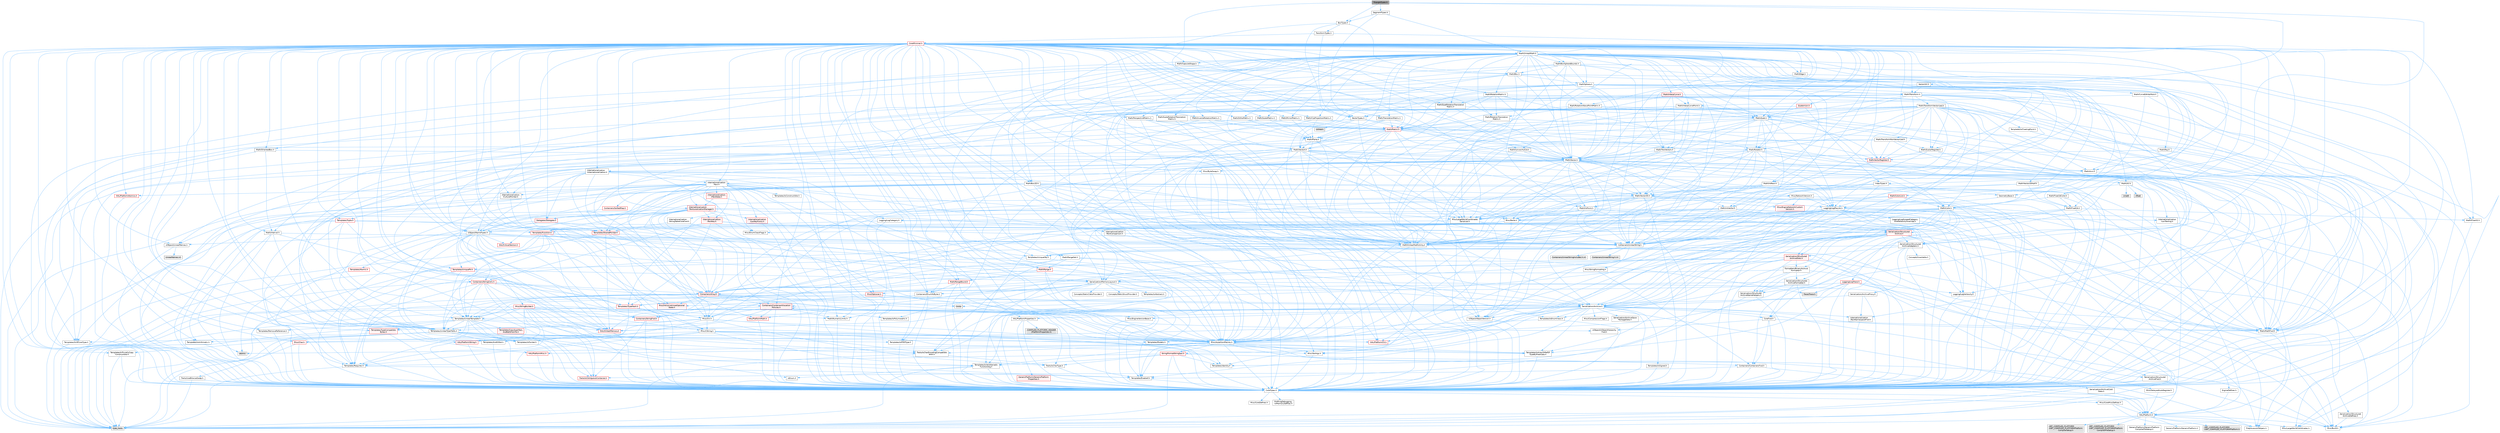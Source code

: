 digraph "TriangleTypes.h"
{
 // INTERACTIVE_SVG=YES
 // LATEX_PDF_SIZE
  bgcolor="transparent";
  edge [fontname=Helvetica,fontsize=10,labelfontname=Helvetica,labelfontsize=10];
  node [fontname=Helvetica,fontsize=10,shape=box,height=0.2,width=0.4];
  Node1 [id="Node000001",label="TriangleTypes.h",height=0.2,width=0.4,color="gray40", fillcolor="grey60", style="filled", fontcolor="black",tooltip=" "];
  Node1 -> Node2 [id="edge1_Node000001_Node000002",color="steelblue1",style="solid",tooltip=" "];
  Node2 [id="Node000002",label="VectorTypes.h",height=0.2,width=0.4,color="grey40", fillcolor="white", style="filled",URL="$d4/d5b/VectorTypes_8h.html",tooltip=" "];
  Node2 -> Node3 [id="edge2_Node000002_Node000003",color="steelblue1",style="solid",tooltip=" "];
  Node3 [id="Node000003",label="Math/Vector.h",height=0.2,width=0.4,color="grey40", fillcolor="white", style="filled",URL="$d6/dbe/Vector_8h.html",tooltip=" "];
  Node3 -> Node4 [id="edge3_Node000003_Node000004",color="steelblue1",style="solid",tooltip=" "];
  Node4 [id="Node000004",label="CoreTypes.h",height=0.2,width=0.4,color="grey40", fillcolor="white", style="filled",URL="$dc/dec/CoreTypes_8h.html",tooltip=" "];
  Node4 -> Node5 [id="edge4_Node000004_Node000005",color="steelblue1",style="solid",tooltip=" "];
  Node5 [id="Node000005",label="HAL/Platform.h",height=0.2,width=0.4,color="grey40", fillcolor="white", style="filled",URL="$d9/dd0/Platform_8h.html",tooltip=" "];
  Node5 -> Node6 [id="edge5_Node000005_Node000006",color="steelblue1",style="solid",tooltip=" "];
  Node6 [id="Node000006",label="Misc/Build.h",height=0.2,width=0.4,color="grey40", fillcolor="white", style="filled",URL="$d3/dbb/Build_8h.html",tooltip=" "];
  Node5 -> Node7 [id="edge6_Node000005_Node000007",color="steelblue1",style="solid",tooltip=" "];
  Node7 [id="Node000007",label="Misc/LargeWorldCoordinates.h",height=0.2,width=0.4,color="grey40", fillcolor="white", style="filled",URL="$d2/dcb/LargeWorldCoordinates_8h.html",tooltip=" "];
  Node5 -> Node8 [id="edge7_Node000005_Node000008",color="steelblue1",style="solid",tooltip=" "];
  Node8 [id="Node000008",label="type_traits",height=0.2,width=0.4,color="grey60", fillcolor="#E0E0E0", style="filled",tooltip=" "];
  Node5 -> Node9 [id="edge8_Node000005_Node000009",color="steelblue1",style="solid",tooltip=" "];
  Node9 [id="Node000009",label="PreprocessorHelpers.h",height=0.2,width=0.4,color="grey40", fillcolor="white", style="filled",URL="$db/ddb/PreprocessorHelpers_8h.html",tooltip=" "];
  Node5 -> Node10 [id="edge9_Node000005_Node000010",color="steelblue1",style="solid",tooltip=" "];
  Node10 [id="Node000010",label="UBT_COMPILED_PLATFORM\l/UBT_COMPILED_PLATFORMPlatform\lCompilerPreSetup.h",height=0.2,width=0.4,color="grey60", fillcolor="#E0E0E0", style="filled",tooltip=" "];
  Node5 -> Node11 [id="edge10_Node000005_Node000011",color="steelblue1",style="solid",tooltip=" "];
  Node11 [id="Node000011",label="GenericPlatform/GenericPlatform\lCompilerPreSetup.h",height=0.2,width=0.4,color="grey40", fillcolor="white", style="filled",URL="$d9/dc8/GenericPlatformCompilerPreSetup_8h.html",tooltip=" "];
  Node5 -> Node12 [id="edge11_Node000005_Node000012",color="steelblue1",style="solid",tooltip=" "];
  Node12 [id="Node000012",label="GenericPlatform/GenericPlatform.h",height=0.2,width=0.4,color="grey40", fillcolor="white", style="filled",URL="$d6/d84/GenericPlatform_8h.html",tooltip=" "];
  Node5 -> Node13 [id="edge12_Node000005_Node000013",color="steelblue1",style="solid",tooltip=" "];
  Node13 [id="Node000013",label="UBT_COMPILED_PLATFORM\l/UBT_COMPILED_PLATFORMPlatform.h",height=0.2,width=0.4,color="grey60", fillcolor="#E0E0E0", style="filled",tooltip=" "];
  Node5 -> Node14 [id="edge13_Node000005_Node000014",color="steelblue1",style="solid",tooltip=" "];
  Node14 [id="Node000014",label="UBT_COMPILED_PLATFORM\l/UBT_COMPILED_PLATFORMPlatform\lCompilerSetup.h",height=0.2,width=0.4,color="grey60", fillcolor="#E0E0E0", style="filled",tooltip=" "];
  Node4 -> Node15 [id="edge14_Node000004_Node000015",color="steelblue1",style="solid",tooltip=" "];
  Node15 [id="Node000015",label="ProfilingDebugging\l/UMemoryDefines.h",height=0.2,width=0.4,color="grey40", fillcolor="white", style="filled",URL="$d2/da2/UMemoryDefines_8h.html",tooltip=" "];
  Node4 -> Node16 [id="edge15_Node000004_Node000016",color="steelblue1",style="solid",tooltip=" "];
  Node16 [id="Node000016",label="Misc/CoreMiscDefines.h",height=0.2,width=0.4,color="grey40", fillcolor="white", style="filled",URL="$da/d38/CoreMiscDefines_8h.html",tooltip=" "];
  Node16 -> Node5 [id="edge16_Node000016_Node000005",color="steelblue1",style="solid",tooltip=" "];
  Node16 -> Node9 [id="edge17_Node000016_Node000009",color="steelblue1",style="solid",tooltip=" "];
  Node4 -> Node17 [id="edge18_Node000004_Node000017",color="steelblue1",style="solid",tooltip=" "];
  Node17 [id="Node000017",label="Misc/CoreDefines.h",height=0.2,width=0.4,color="grey40", fillcolor="white", style="filled",URL="$d3/dd2/CoreDefines_8h.html",tooltip=" "];
  Node3 -> Node18 [id="edge19_Node000003_Node000018",color="steelblue1",style="solid",tooltip=" "];
  Node18 [id="Node000018",label="Misc/AssertionMacros.h",height=0.2,width=0.4,color="grey40", fillcolor="white", style="filled",URL="$d0/dfa/AssertionMacros_8h.html",tooltip=" "];
  Node18 -> Node4 [id="edge20_Node000018_Node000004",color="steelblue1",style="solid",tooltip=" "];
  Node18 -> Node5 [id="edge21_Node000018_Node000005",color="steelblue1",style="solid",tooltip=" "];
  Node18 -> Node19 [id="edge22_Node000018_Node000019",color="steelblue1",style="solid",tooltip=" "];
  Node19 [id="Node000019",label="HAL/PlatformMisc.h",height=0.2,width=0.4,color="red", fillcolor="#FFF0F0", style="filled",URL="$d0/df5/PlatformMisc_8h.html",tooltip=" "];
  Node19 -> Node4 [id="edge23_Node000019_Node000004",color="steelblue1",style="solid",tooltip=" "];
  Node18 -> Node9 [id="edge24_Node000018_Node000009",color="steelblue1",style="solid",tooltip=" "];
  Node18 -> Node55 [id="edge25_Node000018_Node000055",color="steelblue1",style="solid",tooltip=" "];
  Node55 [id="Node000055",label="Templates/EnableIf.h",height=0.2,width=0.4,color="grey40", fillcolor="white", style="filled",URL="$d7/d60/EnableIf_8h.html",tooltip=" "];
  Node55 -> Node4 [id="edge26_Node000055_Node000004",color="steelblue1",style="solid",tooltip=" "];
  Node18 -> Node56 [id="edge27_Node000018_Node000056",color="steelblue1",style="solid",tooltip=" "];
  Node56 [id="Node000056",label="Templates/IsArrayOrRefOf\lTypeByPredicate.h",height=0.2,width=0.4,color="grey40", fillcolor="white", style="filled",URL="$d6/da1/IsArrayOrRefOfTypeByPredicate_8h.html",tooltip=" "];
  Node56 -> Node4 [id="edge28_Node000056_Node000004",color="steelblue1",style="solid",tooltip=" "];
  Node18 -> Node57 [id="edge29_Node000018_Node000057",color="steelblue1",style="solid",tooltip=" "];
  Node57 [id="Node000057",label="Templates/IsValidVariadic\lFunctionArg.h",height=0.2,width=0.4,color="grey40", fillcolor="white", style="filled",URL="$d0/dc8/IsValidVariadicFunctionArg_8h.html",tooltip=" "];
  Node57 -> Node4 [id="edge30_Node000057_Node000004",color="steelblue1",style="solid",tooltip=" "];
  Node57 -> Node58 [id="edge31_Node000057_Node000058",color="steelblue1",style="solid",tooltip=" "];
  Node58 [id="Node000058",label="IsEnum.h",height=0.2,width=0.4,color="grey40", fillcolor="white", style="filled",URL="$d4/de5/IsEnum_8h.html",tooltip=" "];
  Node57 -> Node8 [id="edge32_Node000057_Node000008",color="steelblue1",style="solid",tooltip=" "];
  Node18 -> Node59 [id="edge33_Node000018_Node000059",color="steelblue1",style="solid",tooltip=" "];
  Node59 [id="Node000059",label="Traits/IsCharEncodingCompatible\lWith.h",height=0.2,width=0.4,color="grey40", fillcolor="white", style="filled",URL="$df/dd1/IsCharEncodingCompatibleWith_8h.html",tooltip=" "];
  Node59 -> Node8 [id="edge34_Node000059_Node000008",color="steelblue1",style="solid",tooltip=" "];
  Node59 -> Node60 [id="edge35_Node000059_Node000060",color="steelblue1",style="solid",tooltip=" "];
  Node60 [id="Node000060",label="Traits/IsCharType.h",height=0.2,width=0.4,color="grey40", fillcolor="white", style="filled",URL="$db/d51/IsCharType_8h.html",tooltip=" "];
  Node60 -> Node4 [id="edge36_Node000060_Node000004",color="steelblue1",style="solid",tooltip=" "];
  Node18 -> Node61 [id="edge37_Node000018_Node000061",color="steelblue1",style="solid",tooltip=" "];
  Node61 [id="Node000061",label="Misc/VarArgs.h",height=0.2,width=0.4,color="grey40", fillcolor="white", style="filled",URL="$d5/d6f/VarArgs_8h.html",tooltip=" "];
  Node61 -> Node4 [id="edge38_Node000061_Node000004",color="steelblue1",style="solid",tooltip=" "];
  Node18 -> Node62 [id="edge39_Node000018_Node000062",color="steelblue1",style="solid",tooltip=" "];
  Node62 [id="Node000062",label="String/FormatStringSan.h",height=0.2,width=0.4,color="red", fillcolor="#FFF0F0", style="filled",URL="$d3/d8b/FormatStringSan_8h.html",tooltip=" "];
  Node62 -> Node8 [id="edge40_Node000062_Node000008",color="steelblue1",style="solid",tooltip=" "];
  Node62 -> Node4 [id="edge41_Node000062_Node000004",color="steelblue1",style="solid",tooltip=" "];
  Node62 -> Node63 [id="edge42_Node000062_Node000063",color="steelblue1",style="solid",tooltip=" "];
  Node63 [id="Node000063",label="Templates/Requires.h",height=0.2,width=0.4,color="grey40", fillcolor="white", style="filled",URL="$dc/d96/Requires_8h.html",tooltip=" "];
  Node63 -> Node55 [id="edge43_Node000063_Node000055",color="steelblue1",style="solid",tooltip=" "];
  Node63 -> Node8 [id="edge44_Node000063_Node000008",color="steelblue1",style="solid",tooltip=" "];
  Node62 -> Node64 [id="edge45_Node000062_Node000064",color="steelblue1",style="solid",tooltip=" "];
  Node64 [id="Node000064",label="Templates/Identity.h",height=0.2,width=0.4,color="grey40", fillcolor="white", style="filled",URL="$d0/dd5/Identity_8h.html",tooltip=" "];
  Node62 -> Node57 [id="edge46_Node000062_Node000057",color="steelblue1",style="solid",tooltip=" "];
  Node62 -> Node60 [id="edge47_Node000062_Node000060",color="steelblue1",style="solid",tooltip=" "];
  Node62 -> Node27 [id="edge48_Node000062_Node000027",color="steelblue1",style="solid",tooltip=" "];
  Node27 [id="Node000027",label="Containers/ContainersFwd.h",height=0.2,width=0.4,color="grey40", fillcolor="white", style="filled",URL="$d4/d0a/ContainersFwd_8h.html",tooltip=" "];
  Node27 -> Node5 [id="edge49_Node000027_Node000005",color="steelblue1",style="solid",tooltip=" "];
  Node27 -> Node4 [id="edge50_Node000027_Node000004",color="steelblue1",style="solid",tooltip=" "];
  Node27 -> Node24 [id="edge51_Node000027_Node000024",color="steelblue1",style="solid",tooltip=" "];
  Node24 [id="Node000024",label="Traits/IsContiguousContainer.h",height=0.2,width=0.4,color="red", fillcolor="#FFF0F0", style="filled",URL="$d5/d3c/IsContiguousContainer_8h.html",tooltip=" "];
  Node24 -> Node4 [id="edge52_Node000024_Node000004",color="steelblue1",style="solid",tooltip=" "];
  Node18 -> Node68 [id="edge53_Node000018_Node000068",color="steelblue1",style="solid",tooltip=" "];
  Node68 [id="Node000068",label="atomic",height=0.2,width=0.4,color="grey60", fillcolor="#E0E0E0", style="filled",tooltip=" "];
  Node3 -> Node28 [id="edge54_Node000003_Node000028",color="steelblue1",style="solid",tooltip=" "];
  Node28 [id="Node000028",label="Math/MathFwd.h",height=0.2,width=0.4,color="grey40", fillcolor="white", style="filled",URL="$d2/d10/MathFwd_8h.html",tooltip=" "];
  Node28 -> Node5 [id="edge55_Node000028_Node000005",color="steelblue1",style="solid",tooltip=" "];
  Node3 -> Node41 [id="edge56_Node000003_Node000041",color="steelblue1",style="solid",tooltip=" "];
  Node41 [id="Node000041",label="Math/NumericLimits.h",height=0.2,width=0.4,color="grey40", fillcolor="white", style="filled",URL="$df/d1b/NumericLimits_8h.html",tooltip=" "];
  Node41 -> Node4 [id="edge57_Node000041_Node000004",color="steelblue1",style="solid",tooltip=" "];
  Node3 -> Node69 [id="edge58_Node000003_Node000069",color="steelblue1",style="solid",tooltip=" "];
  Node69 [id="Node000069",label="Misc/Crc.h",height=0.2,width=0.4,color="grey40", fillcolor="white", style="filled",URL="$d4/dd2/Crc_8h.html",tooltip=" "];
  Node69 -> Node4 [id="edge59_Node000069_Node000004",color="steelblue1",style="solid",tooltip=" "];
  Node69 -> Node70 [id="edge60_Node000069_Node000070",color="steelblue1",style="solid",tooltip=" "];
  Node70 [id="Node000070",label="HAL/PlatformString.h",height=0.2,width=0.4,color="red", fillcolor="#FFF0F0", style="filled",URL="$db/db5/PlatformString_8h.html",tooltip=" "];
  Node70 -> Node4 [id="edge61_Node000070_Node000004",color="steelblue1",style="solid",tooltip=" "];
  Node69 -> Node18 [id="edge62_Node000069_Node000018",color="steelblue1",style="solid",tooltip=" "];
  Node69 -> Node72 [id="edge63_Node000069_Node000072",color="steelblue1",style="solid",tooltip=" "];
  Node72 [id="Node000072",label="Misc/CString.h",height=0.2,width=0.4,color="grey40", fillcolor="white", style="filled",URL="$d2/d49/CString_8h.html",tooltip=" "];
  Node72 -> Node4 [id="edge64_Node000072_Node000004",color="steelblue1",style="solid",tooltip=" "];
  Node72 -> Node31 [id="edge65_Node000072_Node000031",color="steelblue1",style="solid",tooltip=" "];
  Node31 [id="Node000031",label="HAL/PlatformCrt.h",height=0.2,width=0.4,color="red", fillcolor="#FFF0F0", style="filled",URL="$d8/d75/PlatformCrt_8h.html",tooltip=" "];
  Node72 -> Node70 [id="edge66_Node000072_Node000070",color="steelblue1",style="solid",tooltip=" "];
  Node72 -> Node18 [id="edge67_Node000072_Node000018",color="steelblue1",style="solid",tooltip=" "];
  Node72 -> Node73 [id="edge68_Node000072_Node000073",color="steelblue1",style="solid",tooltip=" "];
  Node73 [id="Node000073",label="Misc/Char.h",height=0.2,width=0.4,color="red", fillcolor="#FFF0F0", style="filled",URL="$d0/d58/Char_8h.html",tooltip=" "];
  Node73 -> Node4 [id="edge69_Node000073_Node000004",color="steelblue1",style="solid",tooltip=" "];
  Node73 -> Node8 [id="edge70_Node000073_Node000008",color="steelblue1",style="solid",tooltip=" "];
  Node72 -> Node61 [id="edge71_Node000072_Node000061",color="steelblue1",style="solid",tooltip=" "];
  Node72 -> Node56 [id="edge72_Node000072_Node000056",color="steelblue1",style="solid",tooltip=" "];
  Node72 -> Node57 [id="edge73_Node000072_Node000057",color="steelblue1",style="solid",tooltip=" "];
  Node72 -> Node59 [id="edge74_Node000072_Node000059",color="steelblue1",style="solid",tooltip=" "];
  Node69 -> Node73 [id="edge75_Node000069_Node000073",color="steelblue1",style="solid",tooltip=" "];
  Node69 -> Node77 [id="edge76_Node000069_Node000077",color="steelblue1",style="solid",tooltip=" "];
  Node77 [id="Node000077",label="Templates/UnrealTypeTraits.h",height=0.2,width=0.4,color="grey40", fillcolor="white", style="filled",URL="$d2/d2d/UnrealTypeTraits_8h.html",tooltip=" "];
  Node77 -> Node4 [id="edge77_Node000077_Node000004",color="steelblue1",style="solid",tooltip=" "];
  Node77 -> Node78 [id="edge78_Node000077_Node000078",color="steelblue1",style="solid",tooltip=" "];
  Node78 [id="Node000078",label="Templates/IsPointer.h",height=0.2,width=0.4,color="grey40", fillcolor="white", style="filled",URL="$d7/d05/IsPointer_8h.html",tooltip=" "];
  Node78 -> Node4 [id="edge79_Node000078_Node000004",color="steelblue1",style="solid",tooltip=" "];
  Node77 -> Node18 [id="edge80_Node000077_Node000018",color="steelblue1",style="solid",tooltip=" "];
  Node77 -> Node79 [id="edge81_Node000077_Node000079",color="steelblue1",style="solid",tooltip=" "];
  Node79 [id="Node000079",label="Templates/AndOrNot.h",height=0.2,width=0.4,color="grey40", fillcolor="white", style="filled",URL="$db/d0a/AndOrNot_8h.html",tooltip=" "];
  Node79 -> Node4 [id="edge82_Node000079_Node000004",color="steelblue1",style="solid",tooltip=" "];
  Node77 -> Node55 [id="edge83_Node000077_Node000055",color="steelblue1",style="solid",tooltip=" "];
  Node77 -> Node80 [id="edge84_Node000077_Node000080",color="steelblue1",style="solid",tooltip=" "];
  Node80 [id="Node000080",label="Templates/IsArithmetic.h",height=0.2,width=0.4,color="grey40", fillcolor="white", style="filled",URL="$d2/d5d/IsArithmetic_8h.html",tooltip=" "];
  Node80 -> Node4 [id="edge85_Node000080_Node000004",color="steelblue1",style="solid",tooltip=" "];
  Node77 -> Node58 [id="edge86_Node000077_Node000058",color="steelblue1",style="solid",tooltip=" "];
  Node77 -> Node81 [id="edge87_Node000077_Node000081",color="steelblue1",style="solid",tooltip=" "];
  Node81 [id="Node000081",label="Templates/Models.h",height=0.2,width=0.4,color="grey40", fillcolor="white", style="filled",URL="$d3/d0c/Models_8h.html",tooltip=" "];
  Node81 -> Node64 [id="edge88_Node000081_Node000064",color="steelblue1",style="solid",tooltip=" "];
  Node77 -> Node82 [id="edge89_Node000077_Node000082",color="steelblue1",style="solid",tooltip=" "];
  Node82 [id="Node000082",label="Templates/IsPODType.h",height=0.2,width=0.4,color="grey40", fillcolor="white", style="filled",URL="$d7/db1/IsPODType_8h.html",tooltip=" "];
  Node82 -> Node4 [id="edge90_Node000082_Node000004",color="steelblue1",style="solid",tooltip=" "];
  Node77 -> Node83 [id="edge91_Node000077_Node000083",color="steelblue1",style="solid",tooltip=" "];
  Node83 [id="Node000083",label="Templates/IsUECoreType.h",height=0.2,width=0.4,color="grey40", fillcolor="white", style="filled",URL="$d1/db8/IsUECoreType_8h.html",tooltip=" "];
  Node83 -> Node4 [id="edge92_Node000083_Node000004",color="steelblue1",style="solid",tooltip=" "];
  Node83 -> Node8 [id="edge93_Node000083_Node000008",color="steelblue1",style="solid",tooltip=" "];
  Node77 -> Node84 [id="edge94_Node000077_Node000084",color="steelblue1",style="solid",tooltip=" "];
  Node84 [id="Node000084",label="Templates/IsTriviallyCopy\lConstructible.h",height=0.2,width=0.4,color="grey40", fillcolor="white", style="filled",URL="$d3/d78/IsTriviallyCopyConstructible_8h.html",tooltip=" "];
  Node84 -> Node4 [id="edge95_Node000084_Node000004",color="steelblue1",style="solid",tooltip=" "];
  Node84 -> Node8 [id="edge96_Node000084_Node000008",color="steelblue1",style="solid",tooltip=" "];
  Node69 -> Node60 [id="edge97_Node000069_Node000060",color="steelblue1",style="solid",tooltip=" "];
  Node3 -> Node85 [id="edge98_Node000003_Node000085",color="steelblue1",style="solid",tooltip=" "];
  Node85 [id="Node000085",label="Math/UnrealMathUtility.h",height=0.2,width=0.4,color="grey40", fillcolor="white", style="filled",URL="$db/db8/UnrealMathUtility_8h.html",tooltip=" "];
  Node85 -> Node4 [id="edge99_Node000085_Node000004",color="steelblue1",style="solid",tooltip=" "];
  Node85 -> Node18 [id="edge100_Node000085_Node000018",color="steelblue1",style="solid",tooltip=" "];
  Node85 -> Node86 [id="edge101_Node000085_Node000086",color="steelblue1",style="solid",tooltip=" "];
  Node86 [id="Node000086",label="HAL/PlatformMath.h",height=0.2,width=0.4,color="red", fillcolor="#FFF0F0", style="filled",URL="$dc/d53/PlatformMath_8h.html",tooltip=" "];
  Node86 -> Node4 [id="edge102_Node000086_Node000004",color="steelblue1",style="solid",tooltip=" "];
  Node85 -> Node28 [id="edge103_Node000085_Node000028",color="steelblue1",style="solid",tooltip=" "];
  Node85 -> Node64 [id="edge104_Node000085_Node000064",color="steelblue1",style="solid",tooltip=" "];
  Node85 -> Node63 [id="edge105_Node000085_Node000063",color="steelblue1",style="solid",tooltip=" "];
  Node3 -> Node97 [id="edge106_Node000003_Node000097",color="steelblue1",style="solid",tooltip=" "];
  Node97 [id="Node000097",label="Containers/UnrealString.h",height=0.2,width=0.4,color="grey40", fillcolor="white", style="filled",URL="$d5/dba/UnrealString_8h.html",tooltip=" "];
  Node97 -> Node98 [id="edge107_Node000097_Node000098",color="steelblue1",style="solid",tooltip=" "];
  Node98 [id="Node000098",label="Containers/UnrealStringIncludes.h.inl",height=0.2,width=0.4,color="grey60", fillcolor="#E0E0E0", style="filled",tooltip=" "];
  Node97 -> Node99 [id="edge108_Node000097_Node000099",color="steelblue1",style="solid",tooltip=" "];
  Node99 [id="Node000099",label="Containers/UnrealString.h.inl",height=0.2,width=0.4,color="grey60", fillcolor="#E0E0E0", style="filled",tooltip=" "];
  Node97 -> Node100 [id="edge109_Node000097_Node000100",color="steelblue1",style="solid",tooltip=" "];
  Node100 [id="Node000100",label="Misc/StringFormatArg.h",height=0.2,width=0.4,color="grey40", fillcolor="white", style="filled",URL="$d2/d16/StringFormatArg_8h.html",tooltip=" "];
  Node100 -> Node27 [id="edge110_Node000100_Node000027",color="steelblue1",style="solid",tooltip=" "];
  Node3 -> Node101 [id="edge111_Node000003_Node000101",color="steelblue1",style="solid",tooltip=" "];
  Node101 [id="Node000101",label="Misc/Parse.h",height=0.2,width=0.4,color="grey40", fillcolor="white", style="filled",URL="$dc/d71/Parse_8h.html",tooltip=" "];
  Node101 -> Node21 [id="edge112_Node000101_Node000021",color="steelblue1",style="solid",tooltip=" "];
  Node21 [id="Node000021",label="Containers/StringFwd.h",height=0.2,width=0.4,color="red", fillcolor="#FFF0F0", style="filled",URL="$df/d37/StringFwd_8h.html",tooltip=" "];
  Node21 -> Node4 [id="edge113_Node000021_Node000004",color="steelblue1",style="solid",tooltip=" "];
  Node21 -> Node24 [id="edge114_Node000021_Node000024",color="steelblue1",style="solid",tooltip=" "];
  Node101 -> Node97 [id="edge115_Node000101_Node000097",color="steelblue1",style="solid",tooltip=" "];
  Node101 -> Node4 [id="edge116_Node000101_Node000004",color="steelblue1",style="solid",tooltip=" "];
  Node101 -> Node31 [id="edge117_Node000101_Node000031",color="steelblue1",style="solid",tooltip=" "];
  Node101 -> Node6 [id="edge118_Node000101_Node000006",color="steelblue1",style="solid",tooltip=" "];
  Node101 -> Node43 [id="edge119_Node000101_Node000043",color="steelblue1",style="solid",tooltip=" "];
  Node43 [id="Node000043",label="Misc/EnumClassFlags.h",height=0.2,width=0.4,color="grey40", fillcolor="white", style="filled",URL="$d8/de7/EnumClassFlags_8h.html",tooltip=" "];
  Node101 -> Node102 [id="edge120_Node000101_Node000102",color="steelblue1",style="solid",tooltip=" "];
  Node102 [id="Node000102",label="Templates/Function.h",height=0.2,width=0.4,color="red", fillcolor="#FFF0F0", style="filled",URL="$df/df5/Function_8h.html",tooltip=" "];
  Node102 -> Node4 [id="edge121_Node000102_Node000004",color="steelblue1",style="solid",tooltip=" "];
  Node102 -> Node18 [id="edge122_Node000102_Node000018",color="steelblue1",style="solid",tooltip=" "];
  Node102 -> Node103 [id="edge123_Node000102_Node000103",color="steelblue1",style="solid",tooltip=" "];
  Node103 [id="Node000103",label="Misc/IntrusiveUnsetOptional\lState.h",height=0.2,width=0.4,color="red", fillcolor="#FFF0F0", style="filled",URL="$d2/d0a/IntrusiveUnsetOptionalState_8h.html",tooltip=" "];
  Node102 -> Node105 [id="edge124_Node000102_Node000105",color="steelblue1",style="solid",tooltip=" "];
  Node105 [id="Node000105",label="HAL/UnrealMemory.h",height=0.2,width=0.4,color="red", fillcolor="#FFF0F0", style="filled",URL="$d9/d96/UnrealMemory_8h.html",tooltip=" "];
  Node105 -> Node4 [id="edge125_Node000105_Node000004",color="steelblue1",style="solid",tooltip=" "];
  Node105 -> Node78 [id="edge126_Node000105_Node000078",color="steelblue1",style="solid",tooltip=" "];
  Node102 -> Node77 [id="edge127_Node000102_Node000077",color="steelblue1",style="solid",tooltip=" "];
  Node102 -> Node122 [id="edge128_Node000102_Node000122",color="steelblue1",style="solid",tooltip=" "];
  Node122 [id="Node000122",label="Templates/UnrealTemplate.h",height=0.2,width=0.4,color="grey40", fillcolor="white", style="filled",URL="$d4/d24/UnrealTemplate_8h.html",tooltip=" "];
  Node122 -> Node4 [id="edge129_Node000122_Node000004",color="steelblue1",style="solid",tooltip=" "];
  Node122 -> Node78 [id="edge130_Node000122_Node000078",color="steelblue1",style="solid",tooltip=" "];
  Node122 -> Node105 [id="edge131_Node000122_Node000105",color="steelblue1",style="solid",tooltip=" "];
  Node122 -> Node123 [id="edge132_Node000122_Node000123",color="steelblue1",style="solid",tooltip=" "];
  Node123 [id="Node000123",label="Templates/CopyQualifiers\lAndRefsFromTo.h",height=0.2,width=0.4,color="red", fillcolor="#FFF0F0", style="filled",URL="$d3/db3/CopyQualifiersAndRefsFromTo_8h.html",tooltip=" "];
  Node122 -> Node77 [id="edge133_Node000122_Node000077",color="steelblue1",style="solid",tooltip=" "];
  Node122 -> Node89 [id="edge134_Node000122_Node000089",color="steelblue1",style="solid",tooltip=" "];
  Node89 [id="Node000089",label="Templates/RemoveReference.h",height=0.2,width=0.4,color="grey40", fillcolor="white", style="filled",URL="$da/dbe/RemoveReference_8h.html",tooltip=" "];
  Node89 -> Node4 [id="edge135_Node000089_Node000004",color="steelblue1",style="solid",tooltip=" "];
  Node122 -> Node63 [id="edge136_Node000122_Node000063",color="steelblue1",style="solid",tooltip=" "];
  Node122 -> Node94 [id="edge137_Node000122_Node000094",color="steelblue1",style="solid",tooltip=" "];
  Node94 [id="Node000094",label="Templates/TypeCompatible\lBytes.h",height=0.2,width=0.4,color="red", fillcolor="#FFF0F0", style="filled",URL="$df/d0a/TypeCompatibleBytes_8h.html",tooltip=" "];
  Node94 -> Node4 [id="edge138_Node000094_Node000004",color="steelblue1",style="solid",tooltip=" "];
  Node94 -> Node8 [id="edge139_Node000094_Node000008",color="steelblue1",style="solid",tooltip=" "];
  Node122 -> Node64 [id="edge140_Node000122_Node000064",color="steelblue1",style="solid",tooltip=" "];
  Node122 -> Node24 [id="edge141_Node000122_Node000024",color="steelblue1",style="solid",tooltip=" "];
  Node122 -> Node125 [id="edge142_Node000122_Node000125",color="steelblue1",style="solid",tooltip=" "];
  Node125 [id="Node000125",label="Traits/UseBitwiseSwap.h",height=0.2,width=0.4,color="grey40", fillcolor="white", style="filled",URL="$db/df3/UseBitwiseSwap_8h.html",tooltip=" "];
  Node125 -> Node4 [id="edge143_Node000125_Node000004",color="steelblue1",style="solid",tooltip=" "];
  Node125 -> Node8 [id="edge144_Node000125_Node000008",color="steelblue1",style="solid",tooltip=" "];
  Node122 -> Node8 [id="edge145_Node000122_Node000008",color="steelblue1",style="solid",tooltip=" "];
  Node102 -> Node63 [id="edge146_Node000102_Node000063",color="steelblue1",style="solid",tooltip=" "];
  Node102 -> Node85 [id="edge147_Node000102_Node000085",color="steelblue1",style="solid",tooltip=" "];
  Node102 -> Node8 [id="edge148_Node000102_Node000008",color="steelblue1",style="solid",tooltip=" "];
  Node3 -> Node126 [id="edge149_Node000003_Node000126",color="steelblue1",style="solid",tooltip=" "];
  Node126 [id="Node000126",label="Misc/LargeWorldCoordinates\lSerializer.h",height=0.2,width=0.4,color="grey40", fillcolor="white", style="filled",URL="$d7/df9/LargeWorldCoordinatesSerializer_8h.html",tooltip=" "];
  Node126 -> Node127 [id="edge150_Node000126_Node000127",color="steelblue1",style="solid",tooltip=" "];
  Node127 [id="Node000127",label="UObject/NameTypes.h",height=0.2,width=0.4,color="grey40", fillcolor="white", style="filled",URL="$d6/d35/NameTypes_8h.html",tooltip=" "];
  Node127 -> Node4 [id="edge151_Node000127_Node000004",color="steelblue1",style="solid",tooltip=" "];
  Node127 -> Node18 [id="edge152_Node000127_Node000018",color="steelblue1",style="solid",tooltip=" "];
  Node127 -> Node105 [id="edge153_Node000127_Node000105",color="steelblue1",style="solid",tooltip=" "];
  Node127 -> Node77 [id="edge154_Node000127_Node000077",color="steelblue1",style="solid",tooltip=" "];
  Node127 -> Node122 [id="edge155_Node000127_Node000122",color="steelblue1",style="solid",tooltip=" "];
  Node127 -> Node97 [id="edge156_Node000127_Node000097",color="steelblue1",style="solid",tooltip=" "];
  Node127 -> Node128 [id="edge157_Node000127_Node000128",color="steelblue1",style="solid",tooltip=" "];
  Node128 [id="Node000128",label="HAL/CriticalSection.h",height=0.2,width=0.4,color="red", fillcolor="#FFF0F0", style="filled",URL="$d6/d90/CriticalSection_8h.html",tooltip=" "];
  Node127 -> Node131 [id="edge158_Node000127_Node000131",color="steelblue1",style="solid",tooltip=" "];
  Node131 [id="Node000131",label="Containers/StringConv.h",height=0.2,width=0.4,color="red", fillcolor="#FFF0F0", style="filled",URL="$d3/ddf/StringConv_8h.html",tooltip=" "];
  Node131 -> Node4 [id="edge159_Node000131_Node000004",color="steelblue1",style="solid",tooltip=" "];
  Node131 -> Node18 [id="edge160_Node000131_Node000018",color="steelblue1",style="solid",tooltip=" "];
  Node131 -> Node132 [id="edge161_Node000131_Node000132",color="steelblue1",style="solid",tooltip=" "];
  Node132 [id="Node000132",label="Containers/ContainerAllocation\lPolicies.h",height=0.2,width=0.4,color="red", fillcolor="#FFF0F0", style="filled",URL="$d7/dff/ContainerAllocationPolicies_8h.html",tooltip=" "];
  Node132 -> Node4 [id="edge162_Node000132_Node000004",color="steelblue1",style="solid",tooltip=" "];
  Node132 -> Node132 [id="edge163_Node000132_Node000132",color="steelblue1",style="solid",tooltip=" "];
  Node132 -> Node86 [id="edge164_Node000132_Node000086",color="steelblue1",style="solid",tooltip=" "];
  Node132 -> Node105 [id="edge165_Node000132_Node000105",color="steelblue1",style="solid",tooltip=" "];
  Node132 -> Node41 [id="edge166_Node000132_Node000041",color="steelblue1",style="solid",tooltip=" "];
  Node132 -> Node18 [id="edge167_Node000132_Node000018",color="steelblue1",style="solid",tooltip=" "];
  Node132 -> Node134 [id="edge168_Node000132_Node000134",color="steelblue1",style="solid",tooltip=" "];
  Node134 [id="Node000134",label="Templates/IsPolymorphic.h",height=0.2,width=0.4,color="grey40", fillcolor="white", style="filled",URL="$dc/d20/IsPolymorphic_8h.html",tooltip=" "];
  Node132 -> Node94 [id="edge169_Node000132_Node000094",color="steelblue1",style="solid",tooltip=" "];
  Node132 -> Node8 [id="edge170_Node000132_Node000008",color="steelblue1",style="solid",tooltip=" "];
  Node131 -> Node136 [id="edge171_Node000131_Node000136",color="steelblue1",style="solid",tooltip=" "];
  Node136 [id="Node000136",label="Containers/Array.h",height=0.2,width=0.4,color="red", fillcolor="#FFF0F0", style="filled",URL="$df/dd0/Array_8h.html",tooltip=" "];
  Node136 -> Node4 [id="edge172_Node000136_Node000004",color="steelblue1",style="solid",tooltip=" "];
  Node136 -> Node18 [id="edge173_Node000136_Node000018",color="steelblue1",style="solid",tooltip=" "];
  Node136 -> Node103 [id="edge174_Node000136_Node000103",color="steelblue1",style="solid",tooltip=" "];
  Node136 -> Node105 [id="edge175_Node000136_Node000105",color="steelblue1",style="solid",tooltip=" "];
  Node136 -> Node77 [id="edge176_Node000136_Node000077",color="steelblue1",style="solid",tooltip=" "];
  Node136 -> Node122 [id="edge177_Node000136_Node000122",color="steelblue1",style="solid",tooltip=" "];
  Node136 -> Node132 [id="edge178_Node000136_Node000132",color="steelblue1",style="solid",tooltip=" "];
  Node136 -> Node141 [id="edge179_Node000136_Node000141",color="steelblue1",style="solid",tooltip=" "];
  Node141 [id="Node000141",label="Serialization/Archive.h",height=0.2,width=0.4,color="grey40", fillcolor="white", style="filled",URL="$d7/d3b/Archive_8h.html",tooltip=" "];
  Node141 -> Node26 [id="edge180_Node000141_Node000026",color="steelblue1",style="solid",tooltip=" "];
  Node26 [id="Node000026",label="CoreFwd.h",height=0.2,width=0.4,color="grey40", fillcolor="white", style="filled",URL="$d1/d1e/CoreFwd_8h.html",tooltip=" "];
  Node26 -> Node4 [id="edge181_Node000026_Node000004",color="steelblue1",style="solid",tooltip=" "];
  Node26 -> Node27 [id="edge182_Node000026_Node000027",color="steelblue1",style="solid",tooltip=" "];
  Node26 -> Node28 [id="edge183_Node000026_Node000028",color="steelblue1",style="solid",tooltip=" "];
  Node26 -> Node29 [id="edge184_Node000026_Node000029",color="steelblue1",style="solid",tooltip=" "];
  Node29 [id="Node000029",label="UObject/UObjectHierarchy\lFwd.h",height=0.2,width=0.4,color="grey40", fillcolor="white", style="filled",URL="$d3/d13/UObjectHierarchyFwd_8h.html",tooltip=" "];
  Node141 -> Node4 [id="edge185_Node000141_Node000004",color="steelblue1",style="solid",tooltip=" "];
  Node141 -> Node142 [id="edge186_Node000141_Node000142",color="steelblue1",style="solid",tooltip=" "];
  Node142 [id="Node000142",label="HAL/PlatformProperties.h",height=0.2,width=0.4,color="grey40", fillcolor="white", style="filled",URL="$d9/db0/PlatformProperties_8h.html",tooltip=" "];
  Node142 -> Node4 [id="edge187_Node000142_Node000004",color="steelblue1",style="solid",tooltip=" "];
  Node142 -> Node143 [id="edge188_Node000142_Node000143",color="steelblue1",style="solid",tooltip=" "];
  Node143 [id="Node000143",label="GenericPlatform/GenericPlatform\lProperties.h",height=0.2,width=0.4,color="red", fillcolor="#FFF0F0", style="filled",URL="$d2/dcd/GenericPlatformProperties_8h.html",tooltip=" "];
  Node143 -> Node4 [id="edge189_Node000143_Node000004",color="steelblue1",style="solid",tooltip=" "];
  Node142 -> Node144 [id="edge190_Node000142_Node000144",color="steelblue1",style="solid",tooltip=" "];
  Node144 [id="Node000144",label="COMPILED_PLATFORM_HEADER\l(PlatformProperties.h)",height=0.2,width=0.4,color="grey60", fillcolor="#E0E0E0", style="filled",tooltip=" "];
  Node141 -> Node145 [id="edge191_Node000141_Node000145",color="steelblue1",style="solid",tooltip=" "];
  Node145 [id="Node000145",label="Internationalization\l/TextNamespaceFwd.h",height=0.2,width=0.4,color="grey40", fillcolor="white", style="filled",URL="$d8/d97/TextNamespaceFwd_8h.html",tooltip=" "];
  Node145 -> Node4 [id="edge192_Node000145_Node000004",color="steelblue1",style="solid",tooltip=" "];
  Node141 -> Node28 [id="edge193_Node000141_Node000028",color="steelblue1",style="solid",tooltip=" "];
  Node141 -> Node18 [id="edge194_Node000141_Node000018",color="steelblue1",style="solid",tooltip=" "];
  Node141 -> Node6 [id="edge195_Node000141_Node000006",color="steelblue1",style="solid",tooltip=" "];
  Node141 -> Node42 [id="edge196_Node000141_Node000042",color="steelblue1",style="solid",tooltip=" "];
  Node42 [id="Node000042",label="Misc/CompressionFlags.h",height=0.2,width=0.4,color="grey40", fillcolor="white", style="filled",URL="$d9/d76/CompressionFlags_8h.html",tooltip=" "];
  Node141 -> Node146 [id="edge197_Node000141_Node000146",color="steelblue1",style="solid",tooltip=" "];
  Node146 [id="Node000146",label="Misc/EngineVersionBase.h",height=0.2,width=0.4,color="grey40", fillcolor="white", style="filled",URL="$d5/d2b/EngineVersionBase_8h.html",tooltip=" "];
  Node146 -> Node4 [id="edge198_Node000146_Node000004",color="steelblue1",style="solid",tooltip=" "];
  Node141 -> Node61 [id="edge199_Node000141_Node000061",color="steelblue1",style="solid",tooltip=" "];
  Node141 -> Node147 [id="edge200_Node000141_Node000147",color="steelblue1",style="solid",tooltip=" "];
  Node147 [id="Node000147",label="Serialization/ArchiveCook\lData.h",height=0.2,width=0.4,color="grey40", fillcolor="white", style="filled",URL="$dc/db6/ArchiveCookData_8h.html",tooltip=" "];
  Node147 -> Node5 [id="edge201_Node000147_Node000005",color="steelblue1",style="solid",tooltip=" "];
  Node141 -> Node148 [id="edge202_Node000141_Node000148",color="steelblue1",style="solid",tooltip=" "];
  Node148 [id="Node000148",label="Serialization/ArchiveSave\lPackageData.h",height=0.2,width=0.4,color="grey40", fillcolor="white", style="filled",URL="$d1/d37/ArchiveSavePackageData_8h.html",tooltip=" "];
  Node141 -> Node55 [id="edge203_Node000141_Node000055",color="steelblue1",style="solid",tooltip=" "];
  Node141 -> Node56 [id="edge204_Node000141_Node000056",color="steelblue1",style="solid",tooltip=" "];
  Node141 -> Node149 [id="edge205_Node000141_Node000149",color="steelblue1",style="solid",tooltip=" "];
  Node149 [id="Node000149",label="Templates/IsEnumClass.h",height=0.2,width=0.4,color="grey40", fillcolor="white", style="filled",URL="$d7/d15/IsEnumClass_8h.html",tooltip=" "];
  Node149 -> Node4 [id="edge206_Node000149_Node000004",color="steelblue1",style="solid",tooltip=" "];
  Node149 -> Node79 [id="edge207_Node000149_Node000079",color="steelblue1",style="solid",tooltip=" "];
  Node141 -> Node92 [id="edge208_Node000141_Node000092",color="steelblue1",style="solid",tooltip=" "];
  Node92 [id="Node000092",label="Templates/IsSigned.h",height=0.2,width=0.4,color="grey40", fillcolor="white", style="filled",URL="$d8/dd8/IsSigned_8h.html",tooltip=" "];
  Node92 -> Node4 [id="edge209_Node000092_Node000004",color="steelblue1",style="solid",tooltip=" "];
  Node141 -> Node57 [id="edge210_Node000141_Node000057",color="steelblue1",style="solid",tooltip=" "];
  Node141 -> Node122 [id="edge211_Node000141_Node000122",color="steelblue1",style="solid",tooltip=" "];
  Node141 -> Node59 [id="edge212_Node000141_Node000059",color="steelblue1",style="solid",tooltip=" "];
  Node141 -> Node150 [id="edge213_Node000141_Node000150",color="steelblue1",style="solid",tooltip=" "];
  Node150 [id="Node000150",label="UObject/ObjectVersion.h",height=0.2,width=0.4,color="grey40", fillcolor="white", style="filled",URL="$da/d63/ObjectVersion_8h.html",tooltip=" "];
  Node150 -> Node4 [id="edge214_Node000150_Node000004",color="steelblue1",style="solid",tooltip=" "];
  Node136 -> Node63 [id="edge215_Node000136_Node000063",color="steelblue1",style="solid",tooltip=" "];
  Node136 -> Node95 [id="edge216_Node000136_Node000095",color="steelblue1",style="solid",tooltip=" "];
  Node95 [id="Node000095",label="limits",height=0.2,width=0.4,color="grey60", fillcolor="#E0E0E0", style="filled",tooltip=" "];
  Node136 -> Node8 [id="edge217_Node000136_Node000008",color="steelblue1",style="solid",tooltip=" "];
  Node131 -> Node72 [id="edge218_Node000131_Node000072",color="steelblue1",style="solid",tooltip=" "];
  Node131 -> Node122 [id="edge219_Node000131_Node000122",color="steelblue1",style="solid",tooltip=" "];
  Node131 -> Node77 [id="edge220_Node000131_Node000077",color="steelblue1",style="solid",tooltip=" "];
  Node131 -> Node59 [id="edge221_Node000131_Node000059",color="steelblue1",style="solid",tooltip=" "];
  Node131 -> Node24 [id="edge222_Node000131_Node000024",color="steelblue1",style="solid",tooltip=" "];
  Node131 -> Node8 [id="edge223_Node000131_Node000008",color="steelblue1",style="solid",tooltip=" "];
  Node127 -> Node21 [id="edge224_Node000127_Node000021",color="steelblue1",style="solid",tooltip=" "];
  Node127 -> Node178 [id="edge225_Node000127_Node000178",color="steelblue1",style="solid",tooltip=" "];
  Node178 [id="Node000178",label="UObject/UnrealNames.h",height=0.2,width=0.4,color="grey40", fillcolor="white", style="filled",URL="$d8/db1/UnrealNames_8h.html",tooltip=" "];
  Node178 -> Node4 [id="edge226_Node000178_Node000004",color="steelblue1",style="solid",tooltip=" "];
  Node178 -> Node179 [id="edge227_Node000178_Node000179",color="steelblue1",style="solid",tooltip=" "];
  Node179 [id="Node000179",label="UnrealNames.inl",height=0.2,width=0.4,color="grey60", fillcolor="#E0E0E0", style="filled",tooltip=" "];
  Node127 -> Node111 [id="edge228_Node000127_Node000111",color="steelblue1",style="solid",tooltip=" "];
  Node111 [id="Node000111",label="Templates/Atomic.h",height=0.2,width=0.4,color="red", fillcolor="#FFF0F0", style="filled",URL="$d3/d91/Atomic_8h.html",tooltip=" "];
  Node111 -> Node68 [id="edge229_Node000111_Node000068",color="steelblue1",style="solid",tooltip=" "];
  Node127 -> Node152 [id="edge230_Node000127_Node000152",color="steelblue1",style="solid",tooltip=" "];
  Node152 [id="Node000152",label="Serialization/MemoryLayout.h",height=0.2,width=0.4,color="grey40", fillcolor="white", style="filled",URL="$d7/d66/MemoryLayout_8h.html",tooltip=" "];
  Node152 -> Node153 [id="edge231_Node000152_Node000153",color="steelblue1",style="solid",tooltip=" "];
  Node153 [id="Node000153",label="Concepts/StaticClassProvider.h",height=0.2,width=0.4,color="grey40", fillcolor="white", style="filled",URL="$dd/d83/StaticClassProvider_8h.html",tooltip=" "];
  Node152 -> Node154 [id="edge232_Node000152_Node000154",color="steelblue1",style="solid",tooltip=" "];
  Node154 [id="Node000154",label="Concepts/StaticStructProvider.h",height=0.2,width=0.4,color="grey40", fillcolor="white", style="filled",URL="$d5/d77/StaticStructProvider_8h.html",tooltip=" "];
  Node152 -> Node155 [id="edge233_Node000152_Node000155",color="steelblue1",style="solid",tooltip=" "];
  Node155 [id="Node000155",label="Containers/EnumAsByte.h",height=0.2,width=0.4,color="grey40", fillcolor="white", style="filled",URL="$d6/d9a/EnumAsByte_8h.html",tooltip=" "];
  Node155 -> Node4 [id="edge234_Node000155_Node000004",color="steelblue1",style="solid",tooltip=" "];
  Node155 -> Node82 [id="edge235_Node000155_Node000082",color="steelblue1",style="solid",tooltip=" "];
  Node155 -> Node156 [id="edge236_Node000155_Node000156",color="steelblue1",style="solid",tooltip=" "];
  Node156 [id="Node000156",label="Templates/TypeHash.h",height=0.2,width=0.4,color="red", fillcolor="#FFF0F0", style="filled",URL="$d1/d62/TypeHash_8h.html",tooltip=" "];
  Node156 -> Node4 [id="edge237_Node000156_Node000004",color="steelblue1",style="solid",tooltip=" "];
  Node156 -> Node63 [id="edge238_Node000156_Node000063",color="steelblue1",style="solid",tooltip=" "];
  Node156 -> Node69 [id="edge239_Node000156_Node000069",color="steelblue1",style="solid",tooltip=" "];
  Node156 -> Node8 [id="edge240_Node000156_Node000008",color="steelblue1",style="solid",tooltip=" "];
  Node152 -> Node21 [id="edge241_Node000152_Node000021",color="steelblue1",style="solid",tooltip=" "];
  Node152 -> Node105 [id="edge242_Node000152_Node000105",color="steelblue1",style="solid",tooltip=" "];
  Node152 -> Node158 [id="edge243_Node000152_Node000158",color="steelblue1",style="solid",tooltip=" "];
  Node158 [id="Node000158",label="Misc/DelayedAutoRegister.h",height=0.2,width=0.4,color="grey40", fillcolor="white", style="filled",URL="$d1/dda/DelayedAutoRegister_8h.html",tooltip=" "];
  Node158 -> Node5 [id="edge244_Node000158_Node000005",color="steelblue1",style="solid",tooltip=" "];
  Node152 -> Node55 [id="edge245_Node000152_Node000055",color="steelblue1",style="solid",tooltip=" "];
  Node152 -> Node159 [id="edge246_Node000152_Node000159",color="steelblue1",style="solid",tooltip=" "];
  Node159 [id="Node000159",label="Templates/IsAbstract.h",height=0.2,width=0.4,color="grey40", fillcolor="white", style="filled",URL="$d8/db7/IsAbstract_8h.html",tooltip=" "];
  Node152 -> Node134 [id="edge247_Node000152_Node000134",color="steelblue1",style="solid",tooltip=" "];
  Node152 -> Node81 [id="edge248_Node000152_Node000081",color="steelblue1",style="solid",tooltip=" "];
  Node152 -> Node122 [id="edge249_Node000152_Node000122",color="steelblue1",style="solid",tooltip=" "];
  Node127 -> Node103 [id="edge250_Node000127_Node000103",color="steelblue1",style="solid",tooltip=" "];
  Node127 -> Node180 [id="edge251_Node000127_Node000180",color="steelblue1",style="solid",tooltip=" "];
  Node180 [id="Node000180",label="Misc/StringBuilder.h",height=0.2,width=0.4,color="red", fillcolor="#FFF0F0", style="filled",URL="$d4/d52/StringBuilder_8h.html",tooltip=" "];
  Node180 -> Node21 [id="edge252_Node000180_Node000021",color="steelblue1",style="solid",tooltip=" "];
  Node180 -> Node4 [id="edge253_Node000180_Node000004",color="steelblue1",style="solid",tooltip=" "];
  Node180 -> Node70 [id="edge254_Node000180_Node000070",color="steelblue1",style="solid",tooltip=" "];
  Node180 -> Node105 [id="edge255_Node000180_Node000105",color="steelblue1",style="solid",tooltip=" "];
  Node180 -> Node18 [id="edge256_Node000180_Node000018",color="steelblue1",style="solid",tooltip=" "];
  Node180 -> Node72 [id="edge257_Node000180_Node000072",color="steelblue1",style="solid",tooltip=" "];
  Node180 -> Node55 [id="edge258_Node000180_Node000055",color="steelblue1",style="solid",tooltip=" "];
  Node180 -> Node56 [id="edge259_Node000180_Node000056",color="steelblue1",style="solid",tooltip=" "];
  Node180 -> Node57 [id="edge260_Node000180_Node000057",color="steelblue1",style="solid",tooltip=" "];
  Node180 -> Node63 [id="edge261_Node000180_Node000063",color="steelblue1",style="solid",tooltip=" "];
  Node180 -> Node122 [id="edge262_Node000180_Node000122",color="steelblue1",style="solid",tooltip=" "];
  Node180 -> Node77 [id="edge263_Node000180_Node000077",color="steelblue1",style="solid",tooltip=" "];
  Node180 -> Node59 [id="edge264_Node000180_Node000059",color="steelblue1",style="solid",tooltip=" "];
  Node180 -> Node60 [id="edge265_Node000180_Node000060",color="steelblue1",style="solid",tooltip=" "];
  Node180 -> Node24 [id="edge266_Node000180_Node000024",color="steelblue1",style="solid",tooltip=" "];
  Node180 -> Node8 [id="edge267_Node000180_Node000008",color="steelblue1",style="solid",tooltip=" "];
  Node127 -> Node54 [id="edge268_Node000127_Node000054",color="steelblue1",style="solid",tooltip=" "];
  Node54 [id="Node000054",label="Trace/Trace.h",height=0.2,width=0.4,color="grey60", fillcolor="#E0E0E0", style="filled",tooltip=" "];
  Node126 -> Node150 [id="edge269_Node000126_Node000150",color="steelblue1",style="solid",tooltip=" "];
  Node126 -> Node186 [id="edge270_Node000126_Node000186",color="steelblue1",style="solid",tooltip=" "];
  Node186 [id="Node000186",label="Serialization/Structured\lArchive.h",height=0.2,width=0.4,color="red", fillcolor="#FFF0F0", style="filled",URL="$d9/d1e/StructuredArchive_8h.html",tooltip=" "];
  Node186 -> Node136 [id="edge271_Node000186_Node000136",color="steelblue1",style="solid",tooltip=" "];
  Node186 -> Node132 [id="edge272_Node000186_Node000132",color="steelblue1",style="solid",tooltip=" "];
  Node186 -> Node4 [id="edge273_Node000186_Node000004",color="steelblue1",style="solid",tooltip=" "];
  Node186 -> Node187 [id="edge274_Node000186_Node000187",color="steelblue1",style="solid",tooltip=" "];
  Node187 [id="Node000187",label="Formatters/BinaryArchive\lFormatter.h",height=0.2,width=0.4,color="grey40", fillcolor="white", style="filled",URL="$d2/d01/BinaryArchiveFormatter_8h.html",tooltip=" "];
  Node187 -> Node136 [id="edge275_Node000187_Node000136",color="steelblue1",style="solid",tooltip=" "];
  Node187 -> Node5 [id="edge276_Node000187_Node000005",color="steelblue1",style="solid",tooltip=" "];
  Node187 -> Node141 [id="edge277_Node000187_Node000141",color="steelblue1",style="solid",tooltip=" "];
  Node187 -> Node188 [id="edge278_Node000187_Node000188",color="steelblue1",style="solid",tooltip=" "];
  Node188 [id="Node000188",label="Serialization/Structured\lArchiveFormatter.h",height=0.2,width=0.4,color="grey40", fillcolor="white", style="filled",URL="$db/dfe/StructuredArchiveFormatter_8h.html",tooltip=" "];
  Node188 -> Node136 [id="edge279_Node000188_Node000136",color="steelblue1",style="solid",tooltip=" "];
  Node188 -> Node26 [id="edge280_Node000188_Node000026",color="steelblue1",style="solid",tooltip=" "];
  Node188 -> Node4 [id="edge281_Node000188_Node000004",color="steelblue1",style="solid",tooltip=" "];
  Node188 -> Node189 [id="edge282_Node000188_Node000189",color="steelblue1",style="solid",tooltip=" "];
  Node189 [id="Node000189",label="Serialization/Structured\lArchiveNameHelpers.h",height=0.2,width=0.4,color="grey40", fillcolor="white", style="filled",URL="$d0/d7b/StructuredArchiveNameHelpers_8h.html",tooltip=" "];
  Node189 -> Node4 [id="edge283_Node000189_Node000004",color="steelblue1",style="solid",tooltip=" "];
  Node189 -> Node64 [id="edge284_Node000189_Node000064",color="steelblue1",style="solid",tooltip=" "];
  Node187 -> Node189 [id="edge285_Node000187_Node000189",color="steelblue1",style="solid",tooltip=" "];
  Node186 -> Node6 [id="edge286_Node000186_Node000006",color="steelblue1",style="solid",tooltip=" "];
  Node186 -> Node141 [id="edge287_Node000186_Node000141",color="steelblue1",style="solid",tooltip=" "];
  Node186 -> Node190 [id="edge288_Node000186_Node000190",color="steelblue1",style="solid",tooltip=" "];
  Node190 [id="Node000190",label="Serialization/Structured\lArchiveAdapters.h",height=0.2,width=0.4,color="grey40", fillcolor="white", style="filled",URL="$d3/de1/StructuredArchiveAdapters_8h.html",tooltip=" "];
  Node190 -> Node4 [id="edge289_Node000190_Node000004",color="steelblue1",style="solid",tooltip=" "];
  Node190 -> Node191 [id="edge290_Node000190_Node000191",color="steelblue1",style="solid",tooltip=" "];
  Node191 [id="Node000191",label="Concepts/Insertable.h",height=0.2,width=0.4,color="grey40", fillcolor="white", style="filled",URL="$d8/d3b/Insertable_8h.html",tooltip=" "];
  Node190 -> Node81 [id="edge291_Node000190_Node000081",color="steelblue1",style="solid",tooltip=" "];
  Node190 -> Node192 [id="edge292_Node000190_Node000192",color="steelblue1",style="solid",tooltip=" "];
  Node192 [id="Node000192",label="Serialization/ArchiveProxy.h",height=0.2,width=0.4,color="grey40", fillcolor="white", style="filled",URL="$dc/dda/ArchiveProxy_8h.html",tooltip=" "];
  Node192 -> Node4 [id="edge293_Node000192_Node000004",color="steelblue1",style="solid",tooltip=" "];
  Node192 -> Node145 [id="edge294_Node000192_Node000145",color="steelblue1",style="solid",tooltip=" "];
  Node192 -> Node141 [id="edge295_Node000192_Node000141",color="steelblue1",style="solid",tooltip=" "];
  Node190 -> Node193 [id="edge296_Node000190_Node000193",color="steelblue1",style="solid",tooltip=" "];
  Node193 [id="Node000193",label="Serialization/Structured\lArchiveSlots.h",height=0.2,width=0.4,color="red", fillcolor="#FFF0F0", style="filled",URL="$d2/d87/StructuredArchiveSlots_8h.html",tooltip=" "];
  Node193 -> Node136 [id="edge297_Node000193_Node000136",color="steelblue1",style="solid",tooltip=" "];
  Node193 -> Node4 [id="edge298_Node000193_Node000004",color="steelblue1",style="solid",tooltip=" "];
  Node193 -> Node187 [id="edge299_Node000193_Node000187",color="steelblue1",style="solid",tooltip=" "];
  Node193 -> Node6 [id="edge300_Node000193_Node000006",color="steelblue1",style="solid",tooltip=" "];
  Node193 -> Node194 [id="edge301_Node000193_Node000194",color="steelblue1",style="solid",tooltip=" "];
  Node194 [id="Node000194",label="Misc/Optional.h",height=0.2,width=0.4,color="red", fillcolor="#FFF0F0", style="filled",URL="$d2/dae/Optional_8h.html",tooltip=" "];
  Node194 -> Node4 [id="edge302_Node000194_Node000004",color="steelblue1",style="solid",tooltip=" "];
  Node194 -> Node18 [id="edge303_Node000194_Node000018",color="steelblue1",style="solid",tooltip=" "];
  Node194 -> Node103 [id="edge304_Node000194_Node000103",color="steelblue1",style="solid",tooltip=" "];
  Node194 -> Node122 [id="edge305_Node000194_Node000122",color="steelblue1",style="solid",tooltip=" "];
  Node194 -> Node141 [id="edge306_Node000194_Node000141",color="steelblue1",style="solid",tooltip=" "];
  Node193 -> Node141 [id="edge307_Node000193_Node000141",color="steelblue1",style="solid",tooltip=" "];
  Node193 -> Node195 [id="edge308_Node000193_Node000195",color="steelblue1",style="solid",tooltip=" "];
  Node195 [id="Node000195",label="Serialization/Structured\lArchiveFwd.h",height=0.2,width=0.4,color="grey40", fillcolor="white", style="filled",URL="$d2/df9/StructuredArchiveFwd_8h.html",tooltip=" "];
  Node195 -> Node4 [id="edge309_Node000195_Node000004",color="steelblue1",style="solid",tooltip=" "];
  Node195 -> Node6 [id="edge310_Node000195_Node000006",color="steelblue1",style="solid",tooltip=" "];
  Node195 -> Node8 [id="edge311_Node000195_Node000008",color="steelblue1",style="solid",tooltip=" "];
  Node193 -> Node189 [id="edge312_Node000193_Node000189",color="steelblue1",style="solid",tooltip=" "];
  Node193 -> Node55 [id="edge313_Node000193_Node000055",color="steelblue1",style="solid",tooltip=" "];
  Node193 -> Node149 [id="edge314_Node000193_Node000149",color="steelblue1",style="solid",tooltip=" "];
  Node190 -> Node197 [id="edge315_Node000190_Node000197",color="steelblue1",style="solid",tooltip=" "];
  Node197 [id="Node000197",label="Templates/UniqueObj.h",height=0.2,width=0.4,color="grey40", fillcolor="white", style="filled",URL="$da/d95/UniqueObj_8h.html",tooltip=" "];
  Node197 -> Node4 [id="edge316_Node000197_Node000004",color="steelblue1",style="solid",tooltip=" "];
  Node197 -> Node198 [id="edge317_Node000197_Node000198",color="steelblue1",style="solid",tooltip=" "];
  Node198 [id="Node000198",label="Templates/UniquePtr.h",height=0.2,width=0.4,color="red", fillcolor="#FFF0F0", style="filled",URL="$de/d1a/UniquePtr_8h.html",tooltip=" "];
  Node198 -> Node4 [id="edge318_Node000198_Node000004",color="steelblue1",style="solid",tooltip=" "];
  Node198 -> Node122 [id="edge319_Node000198_Node000122",color="steelblue1",style="solid",tooltip=" "];
  Node198 -> Node63 [id="edge320_Node000198_Node000063",color="steelblue1",style="solid",tooltip=" "];
  Node198 -> Node152 [id="edge321_Node000198_Node000152",color="steelblue1",style="solid",tooltip=" "];
  Node198 -> Node8 [id="edge322_Node000198_Node000008",color="steelblue1",style="solid",tooltip=" "];
  Node186 -> Node200 [id="edge323_Node000186_Node000200",color="steelblue1",style="solid",tooltip=" "];
  Node200 [id="Node000200",label="Serialization/Structured\lArchiveDefines.h",height=0.2,width=0.4,color="grey40", fillcolor="white", style="filled",URL="$d3/d61/StructuredArchiveDefines_8h.html",tooltip=" "];
  Node200 -> Node6 [id="edge324_Node000200_Node000006",color="steelblue1",style="solid",tooltip=" "];
  Node186 -> Node188 [id="edge325_Node000186_Node000188",color="steelblue1",style="solid",tooltip=" "];
  Node186 -> Node195 [id="edge326_Node000186_Node000195",color="steelblue1",style="solid",tooltip=" "];
  Node186 -> Node189 [id="edge327_Node000186_Node000189",color="steelblue1",style="solid",tooltip=" "];
  Node186 -> Node193 [id="edge328_Node000186_Node000193",color="steelblue1",style="solid",tooltip=" "];
  Node186 -> Node197 [id="edge329_Node000186_Node000197",color="steelblue1",style="solid",tooltip=" "];
  Node3 -> Node201 [id="edge330_Node000003_Node000201",color="steelblue1",style="solid",tooltip=" "];
  Node201 [id="Node000201",label="Misc/NetworkVersion.h",height=0.2,width=0.4,color="grey40", fillcolor="white", style="filled",URL="$d7/d4b/NetworkVersion_8h.html",tooltip=" "];
  Node201 -> Node97 [id="edge331_Node000201_Node000097",color="steelblue1",style="solid",tooltip=" "];
  Node201 -> Node4 [id="edge332_Node000201_Node000004",color="steelblue1",style="solid",tooltip=" "];
  Node201 -> Node202 [id="edge333_Node000201_Node000202",color="steelblue1",style="solid",tooltip=" "];
  Node202 [id="Node000202",label="Delegates/Delegate.h",height=0.2,width=0.4,color="red", fillcolor="#FFF0F0", style="filled",URL="$d4/d80/Delegate_8h.html",tooltip=" "];
  Node202 -> Node4 [id="edge334_Node000202_Node000004",color="steelblue1",style="solid",tooltip=" "];
  Node202 -> Node18 [id="edge335_Node000202_Node000018",color="steelblue1",style="solid",tooltip=" "];
  Node202 -> Node127 [id="edge336_Node000202_Node000127",color="steelblue1",style="solid",tooltip=" "];
  Node202 -> Node203 [id="edge337_Node000202_Node000203",color="steelblue1",style="solid",tooltip=" "];
  Node203 [id="Node000203",label="Templates/SharedPointer.h",height=0.2,width=0.4,color="red", fillcolor="#FFF0F0", style="filled",URL="$d2/d17/SharedPointer_8h.html",tooltip=" "];
  Node203 -> Node4 [id="edge338_Node000203_Node000004",color="steelblue1",style="solid",tooltip=" "];
  Node203 -> Node103 [id="edge339_Node000203_Node000103",color="steelblue1",style="solid",tooltip=" "];
  Node203 -> Node18 [id="edge340_Node000203_Node000018",color="steelblue1",style="solid",tooltip=" "];
  Node203 -> Node105 [id="edge341_Node000203_Node000105",color="steelblue1",style="solid",tooltip=" "];
  Node203 -> Node136 [id="edge342_Node000203_Node000136",color="steelblue1",style="solid",tooltip=" "];
  Node201 -> Node221 [id="edge343_Node000201_Node000221",color="steelblue1",style="solid",tooltip=" "];
  Node221 [id="Node000221",label="Logging/LogMacros.h",height=0.2,width=0.4,color="grey40", fillcolor="white", style="filled",URL="$d0/d16/LogMacros_8h.html",tooltip=" "];
  Node221 -> Node97 [id="edge344_Node000221_Node000097",color="steelblue1",style="solid",tooltip=" "];
  Node221 -> Node4 [id="edge345_Node000221_Node000004",color="steelblue1",style="solid",tooltip=" "];
  Node221 -> Node9 [id="edge346_Node000221_Node000009",color="steelblue1",style="solid",tooltip=" "];
  Node221 -> Node222 [id="edge347_Node000221_Node000222",color="steelblue1",style="solid",tooltip=" "];
  Node222 [id="Node000222",label="Logging/LogCategory.h",height=0.2,width=0.4,color="grey40", fillcolor="white", style="filled",URL="$d9/d36/LogCategory_8h.html",tooltip=" "];
  Node222 -> Node4 [id="edge348_Node000222_Node000004",color="steelblue1",style="solid",tooltip=" "];
  Node222 -> Node110 [id="edge349_Node000222_Node000110",color="steelblue1",style="solid",tooltip=" "];
  Node110 [id="Node000110",label="Logging/LogVerbosity.h",height=0.2,width=0.4,color="grey40", fillcolor="white", style="filled",URL="$d2/d8f/LogVerbosity_8h.html",tooltip=" "];
  Node110 -> Node4 [id="edge350_Node000110_Node000004",color="steelblue1",style="solid",tooltip=" "];
  Node222 -> Node127 [id="edge351_Node000222_Node000127",color="steelblue1",style="solid",tooltip=" "];
  Node221 -> Node223 [id="edge352_Node000221_Node000223",color="steelblue1",style="solid",tooltip=" "];
  Node223 [id="Node000223",label="Logging/LogScopedCategory\lAndVerbosityOverride.h",height=0.2,width=0.4,color="grey40", fillcolor="white", style="filled",URL="$de/dba/LogScopedCategoryAndVerbosityOverride_8h.html",tooltip=" "];
  Node223 -> Node4 [id="edge353_Node000223_Node000004",color="steelblue1",style="solid",tooltip=" "];
  Node223 -> Node110 [id="edge354_Node000223_Node000110",color="steelblue1",style="solid",tooltip=" "];
  Node223 -> Node127 [id="edge355_Node000223_Node000127",color="steelblue1",style="solid",tooltip=" "];
  Node221 -> Node224 [id="edge356_Node000221_Node000224",color="steelblue1",style="solid",tooltip=" "];
  Node224 [id="Node000224",label="Logging/LogTrace.h",height=0.2,width=0.4,color="red", fillcolor="#FFF0F0", style="filled",URL="$d5/d91/LogTrace_8h.html",tooltip=" "];
  Node224 -> Node4 [id="edge357_Node000224_Node000004",color="steelblue1",style="solid",tooltip=" "];
  Node224 -> Node136 [id="edge358_Node000224_Node000136",color="steelblue1",style="solid",tooltip=" "];
  Node224 -> Node9 [id="edge359_Node000224_Node000009",color="steelblue1",style="solid",tooltip=" "];
  Node224 -> Node110 [id="edge360_Node000224_Node000110",color="steelblue1",style="solid",tooltip=" "];
  Node224 -> Node6 [id="edge361_Node000224_Node000006",color="steelblue1",style="solid",tooltip=" "];
  Node224 -> Node56 [id="edge362_Node000224_Node000056",color="steelblue1",style="solid",tooltip=" "];
  Node224 -> Node54 [id="edge363_Node000224_Node000054",color="steelblue1",style="solid",tooltip=" "];
  Node224 -> Node59 [id="edge364_Node000224_Node000059",color="steelblue1",style="solid",tooltip=" "];
  Node221 -> Node110 [id="edge365_Node000221_Node000110",color="steelblue1",style="solid",tooltip=" "];
  Node221 -> Node18 [id="edge366_Node000221_Node000018",color="steelblue1",style="solid",tooltip=" "];
  Node221 -> Node6 [id="edge367_Node000221_Node000006",color="steelblue1",style="solid",tooltip=" "];
  Node221 -> Node61 [id="edge368_Node000221_Node000061",color="steelblue1",style="solid",tooltip=" "];
  Node221 -> Node62 [id="edge369_Node000221_Node000062",color="steelblue1",style="solid",tooltip=" "];
  Node221 -> Node55 [id="edge370_Node000221_Node000055",color="steelblue1",style="solid",tooltip=" "];
  Node221 -> Node56 [id="edge371_Node000221_Node000056",color="steelblue1",style="solid",tooltip=" "];
  Node221 -> Node57 [id="edge372_Node000221_Node000057",color="steelblue1",style="solid",tooltip=" "];
  Node221 -> Node59 [id="edge373_Node000221_Node000059",color="steelblue1",style="solid",tooltip=" "];
  Node221 -> Node8 [id="edge374_Node000221_Node000008",color="steelblue1",style="solid",tooltip=" "];
  Node201 -> Node247 [id="edge375_Node000201_Node000247",color="steelblue1",style="solid",tooltip=" "];
  Node247 [id="Node000247",label="Misc/EngineNetworkCustom\lVersion.h",height=0.2,width=0.4,color="red", fillcolor="#FFF0F0", style="filled",URL="$da/da3/EngineNetworkCustomVersion_8h.html",tooltip=" "];
  Node247 -> Node4 [id="edge376_Node000247_Node000004",color="steelblue1",style="solid",tooltip=" "];
  Node3 -> Node250 [id="edge377_Node000003_Node000250",color="steelblue1",style="solid",tooltip=" "];
  Node250 [id="Node000250",label="Math/Color.h",height=0.2,width=0.4,color="grey40", fillcolor="white", style="filled",URL="$dd/dac/Color_8h.html",tooltip=" "];
  Node250 -> Node136 [id="edge378_Node000250_Node000136",color="steelblue1",style="solid",tooltip=" "];
  Node250 -> Node97 [id="edge379_Node000250_Node000097",color="steelblue1",style="solid",tooltip=" "];
  Node250 -> Node4 [id="edge380_Node000250_Node000004",color="steelblue1",style="solid",tooltip=" "];
  Node250 -> Node9 [id="edge381_Node000250_Node000009",color="steelblue1",style="solid",tooltip=" "];
  Node250 -> Node28 [id="edge382_Node000250_Node000028",color="steelblue1",style="solid",tooltip=" "];
  Node250 -> Node85 [id="edge383_Node000250_Node000085",color="steelblue1",style="solid",tooltip=" "];
  Node250 -> Node18 [id="edge384_Node000250_Node000018",color="steelblue1",style="solid",tooltip=" "];
  Node250 -> Node69 [id="edge385_Node000250_Node000069",color="steelblue1",style="solid",tooltip=" "];
  Node250 -> Node101 [id="edge386_Node000250_Node000101",color="steelblue1",style="solid",tooltip=" "];
  Node250 -> Node141 [id="edge387_Node000250_Node000141",color="steelblue1",style="solid",tooltip=" "];
  Node250 -> Node152 [id="edge388_Node000250_Node000152",color="steelblue1",style="solid",tooltip=" "];
  Node250 -> Node186 [id="edge389_Node000250_Node000186",color="steelblue1",style="solid",tooltip=" "];
  Node250 -> Node189 [id="edge390_Node000250_Node000189",color="steelblue1",style="solid",tooltip=" "];
  Node250 -> Node193 [id="edge391_Node000250_Node000193",color="steelblue1",style="solid",tooltip=" "];
  Node3 -> Node251 [id="edge392_Node000003_Node000251",color="steelblue1",style="solid",tooltip=" "];
  Node251 [id="Node000251",label="Math/IntPoint.h",height=0.2,width=0.4,color="grey40", fillcolor="white", style="filled",URL="$d3/df7/IntPoint_8h.html",tooltip=" "];
  Node251 -> Node4 [id="edge393_Node000251_Node000004",color="steelblue1",style="solid",tooltip=" "];
  Node251 -> Node18 [id="edge394_Node000251_Node000018",color="steelblue1",style="solid",tooltip=" "];
  Node251 -> Node101 [id="edge395_Node000251_Node000101",color="steelblue1",style="solid",tooltip=" "];
  Node251 -> Node28 [id="edge396_Node000251_Node000028",color="steelblue1",style="solid",tooltip=" "];
  Node251 -> Node85 [id="edge397_Node000251_Node000085",color="steelblue1",style="solid",tooltip=" "];
  Node251 -> Node97 [id="edge398_Node000251_Node000097",color="steelblue1",style="solid",tooltip=" "];
  Node251 -> Node186 [id="edge399_Node000251_Node000186",color="steelblue1",style="solid",tooltip=" "];
  Node251 -> Node156 [id="edge400_Node000251_Node000156",color="steelblue1",style="solid",tooltip=" "];
  Node251 -> Node126 [id="edge401_Node000251_Node000126",color="steelblue1",style="solid",tooltip=" "];
  Node3 -> Node221 [id="edge402_Node000003_Node000221",color="steelblue1",style="solid",tooltip=" "];
  Node3 -> Node252 [id="edge403_Node000003_Node000252",color="steelblue1",style="solid",tooltip=" "];
  Node252 [id="Node000252",label="Math/Vector2D.h",height=0.2,width=0.4,color="grey40", fillcolor="white", style="filled",URL="$d3/db0/Vector2D_8h.html",tooltip=" "];
  Node252 -> Node4 [id="edge404_Node000252_Node000004",color="steelblue1",style="solid",tooltip=" "];
  Node252 -> Node28 [id="edge405_Node000252_Node000028",color="steelblue1",style="solid",tooltip=" "];
  Node252 -> Node18 [id="edge406_Node000252_Node000018",color="steelblue1",style="solid",tooltip=" "];
  Node252 -> Node69 [id="edge407_Node000252_Node000069",color="steelblue1",style="solid",tooltip=" "];
  Node252 -> Node85 [id="edge408_Node000252_Node000085",color="steelblue1",style="solid",tooltip=" "];
  Node252 -> Node97 [id="edge409_Node000252_Node000097",color="steelblue1",style="solid",tooltip=" "];
  Node252 -> Node101 [id="edge410_Node000252_Node000101",color="steelblue1",style="solid",tooltip=" "];
  Node252 -> Node126 [id="edge411_Node000252_Node000126",color="steelblue1",style="solid",tooltip=" "];
  Node252 -> Node247 [id="edge412_Node000252_Node000247",color="steelblue1",style="solid",tooltip=" "];
  Node252 -> Node251 [id="edge413_Node000252_Node000251",color="steelblue1",style="solid",tooltip=" "];
  Node252 -> Node221 [id="edge414_Node000252_Node000221",color="steelblue1",style="solid",tooltip=" "];
  Node252 -> Node8 [id="edge415_Node000252_Node000008",color="steelblue1",style="solid",tooltip=" "];
  Node3 -> Node253 [id="edge416_Node000003_Node000253",color="steelblue1",style="solid",tooltip=" "];
  Node253 [id="Node000253",label="Misc/ByteSwap.h",height=0.2,width=0.4,color="grey40", fillcolor="white", style="filled",URL="$dc/dd7/ByteSwap_8h.html",tooltip=" "];
  Node253 -> Node4 [id="edge417_Node000253_Node000004",color="steelblue1",style="solid",tooltip=" "];
  Node253 -> Node31 [id="edge418_Node000253_Node000031",color="steelblue1",style="solid",tooltip=" "];
  Node3 -> Node254 [id="edge419_Node000003_Node000254",color="steelblue1",style="solid",tooltip=" "];
  Node254 [id="Node000254",label="Internationalization\l/Text.h",height=0.2,width=0.4,color="grey40", fillcolor="white", style="filled",URL="$d6/d35/Text_8h.html",tooltip=" "];
  Node254 -> Node4 [id="edge420_Node000254_Node000004",color="steelblue1",style="solid",tooltip=" "];
  Node254 -> Node48 [id="edge421_Node000254_Node000048",color="steelblue1",style="solid",tooltip=" "];
  Node48 [id="Node000048",label="HAL/PlatformAtomics.h",height=0.2,width=0.4,color="red", fillcolor="#FFF0F0", style="filled",URL="$d3/d36/PlatformAtomics_8h.html",tooltip=" "];
  Node48 -> Node4 [id="edge422_Node000048_Node000004",color="steelblue1",style="solid",tooltip=" "];
  Node254 -> Node18 [id="edge423_Node000254_Node000018",color="steelblue1",style="solid",tooltip=" "];
  Node254 -> Node43 [id="edge424_Node000254_Node000043",color="steelblue1",style="solid",tooltip=" "];
  Node254 -> Node77 [id="edge425_Node000254_Node000077",color="steelblue1",style="solid",tooltip=" "];
  Node254 -> Node136 [id="edge426_Node000254_Node000136",color="steelblue1",style="solid",tooltip=" "];
  Node254 -> Node97 [id="edge427_Node000254_Node000097",color="steelblue1",style="solid",tooltip=" "];
  Node254 -> Node255 [id="edge428_Node000254_Node000255",color="steelblue1",style="solid",tooltip=" "];
  Node255 [id="Node000255",label="Containers/SortedMap.h",height=0.2,width=0.4,color="red", fillcolor="#FFF0F0", style="filled",URL="$d1/dcf/SortedMap_8h.html",tooltip=" "];
  Node255 -> Node127 [id="edge429_Node000255_Node000127",color="steelblue1",style="solid",tooltip=" "];
  Node254 -> Node155 [id="edge430_Node000254_Node000155",color="steelblue1",style="solid",tooltip=" "];
  Node254 -> Node203 [id="edge431_Node000254_Node000203",color="steelblue1",style="solid",tooltip=" "];
  Node254 -> Node256 [id="edge432_Node000254_Node000256",color="steelblue1",style="solid",tooltip=" "];
  Node256 [id="Node000256",label="Internationalization\l/TextKey.h",height=0.2,width=0.4,color="red", fillcolor="#FFF0F0", style="filled",URL="$d8/d4a/TextKey_8h.html",tooltip=" "];
  Node256 -> Node4 [id="edge433_Node000256_Node000004",color="steelblue1",style="solid",tooltip=" "];
  Node256 -> Node156 [id="edge434_Node000256_Node000156",color="steelblue1",style="solid",tooltip=" "];
  Node256 -> Node131 [id="edge435_Node000256_Node000131",color="steelblue1",style="solid",tooltip=" "];
  Node256 -> Node97 [id="edge436_Node000256_Node000097",color="steelblue1",style="solid",tooltip=" "];
  Node256 -> Node186 [id="edge437_Node000256_Node000186",color="steelblue1",style="solid",tooltip=" "];
  Node254 -> Node257 [id="edge438_Node000254_Node000257",color="steelblue1",style="solid",tooltip=" "];
  Node257 [id="Node000257",label="Internationalization\l/LocKeyFuncs.h",height=0.2,width=0.4,color="red", fillcolor="#FFF0F0", style="filled",URL="$dd/d46/LocKeyFuncs_8h.html",tooltip=" "];
  Node257 -> Node4 [id="edge439_Node000257_Node000004",color="steelblue1",style="solid",tooltip=" "];
  Node254 -> Node258 [id="edge440_Node000254_Node000258",color="steelblue1",style="solid",tooltip=" "];
  Node258 [id="Node000258",label="Internationalization\l/CulturePointer.h",height=0.2,width=0.4,color="grey40", fillcolor="white", style="filled",URL="$d6/dbe/CulturePointer_8h.html",tooltip=" "];
  Node258 -> Node4 [id="edge441_Node000258_Node000004",color="steelblue1",style="solid",tooltip=" "];
  Node258 -> Node203 [id="edge442_Node000258_Node000203",color="steelblue1",style="solid",tooltip=" "];
  Node254 -> Node259 [id="edge443_Node000254_Node000259",color="steelblue1",style="solid",tooltip=" "];
  Node259 [id="Node000259",label="Internationalization\l/TextComparison.h",height=0.2,width=0.4,color="grey40", fillcolor="white", style="filled",URL="$d7/ddc/TextComparison_8h.html",tooltip=" "];
  Node259 -> Node4 [id="edge444_Node000259_Node000004",color="steelblue1",style="solid",tooltip=" "];
  Node259 -> Node97 [id="edge445_Node000259_Node000097",color="steelblue1",style="solid",tooltip=" "];
  Node254 -> Node260 [id="edge446_Node000254_Node000260",color="steelblue1",style="solid",tooltip=" "];
  Node260 [id="Node000260",label="Internationalization\l/TextLocalizationManager.h",height=0.2,width=0.4,color="red", fillcolor="#FFF0F0", style="filled",URL="$d5/d2e/TextLocalizationManager_8h.html",tooltip=" "];
  Node260 -> Node136 [id="edge447_Node000260_Node000136",color="steelblue1",style="solid",tooltip=" "];
  Node260 -> Node132 [id="edge448_Node000260_Node000132",color="steelblue1",style="solid",tooltip=" "];
  Node260 -> Node97 [id="edge449_Node000260_Node000097",color="steelblue1",style="solid",tooltip=" "];
  Node260 -> Node4 [id="edge450_Node000260_Node000004",color="steelblue1",style="solid",tooltip=" "];
  Node260 -> Node202 [id="edge451_Node000260_Node000202",color="steelblue1",style="solid",tooltip=" "];
  Node260 -> Node128 [id="edge452_Node000260_Node000128",color="steelblue1",style="solid",tooltip=" "];
  Node260 -> Node257 [id="edge453_Node000260_Node000257",color="steelblue1",style="solid",tooltip=" "];
  Node260 -> Node263 [id="edge454_Node000260_Node000263",color="steelblue1",style="solid",tooltip=" "];
  Node263 [id="Node000263",label="Internationalization\l/LocTesting.h",height=0.2,width=0.4,color="grey40", fillcolor="white", style="filled",URL="$df/d3b/LocTesting_8h.html",tooltip=" "];
  Node263 -> Node6 [id="edge455_Node000263_Node000006",color="steelblue1",style="solid",tooltip=" "];
  Node260 -> Node256 [id="edge456_Node000260_Node000256",color="steelblue1",style="solid",tooltip=" "];
  Node260 -> Node69 [id="edge457_Node000260_Node000069",color="steelblue1",style="solid",tooltip=" "];
  Node260 -> Node43 [id="edge458_Node000260_Node000043",color="steelblue1",style="solid",tooltip=" "];
  Node260 -> Node102 [id="edge459_Node000260_Node000102",color="steelblue1",style="solid",tooltip=" "];
  Node260 -> Node203 [id="edge460_Node000260_Node000203",color="steelblue1",style="solid",tooltip=" "];
  Node260 -> Node68 [id="edge461_Node000260_Node000068",color="steelblue1",style="solid",tooltip=" "];
  Node254 -> Node265 [id="edge462_Node000254_Node000265",color="steelblue1",style="solid",tooltip=" "];
  Node265 [id="Node000265",label="Internationalization\l/StringTableCoreFwd.h",height=0.2,width=0.4,color="grey40", fillcolor="white", style="filled",URL="$d2/d42/StringTableCoreFwd_8h.html",tooltip=" "];
  Node265 -> Node4 [id="edge463_Node000265_Node000004",color="steelblue1",style="solid",tooltip=" "];
  Node265 -> Node203 [id="edge464_Node000265_Node000203",color="steelblue1",style="solid",tooltip=" "];
  Node254 -> Node266 [id="edge465_Node000254_Node000266",color="steelblue1",style="solid",tooltip=" "];
  Node266 [id="Node000266",label="Internationalization\l/ITextData.h",height=0.2,width=0.4,color="red", fillcolor="#FFF0F0", style="filled",URL="$d5/dbd/ITextData_8h.html",tooltip=" "];
  Node266 -> Node4 [id="edge466_Node000266_Node000004",color="steelblue1",style="solid",tooltip=" "];
  Node266 -> Node260 [id="edge467_Node000266_Node000260",color="steelblue1",style="solid",tooltip=" "];
  Node254 -> Node194 [id="edge468_Node000254_Node000194",color="steelblue1",style="solid",tooltip=" "];
  Node254 -> Node198 [id="edge469_Node000254_Node000198",color="steelblue1",style="solid",tooltip=" "];
  Node254 -> Node267 [id="edge470_Node000254_Node000267",color="steelblue1",style="solid",tooltip=" "];
  Node267 [id="Node000267",label="Templates/IsConstructible.h",height=0.2,width=0.4,color="grey40", fillcolor="white", style="filled",URL="$da/df1/IsConstructible_8h.html",tooltip=" "];
  Node254 -> Node63 [id="edge471_Node000254_Node000063",color="steelblue1",style="solid",tooltip=" "];
  Node254 -> Node8 [id="edge472_Node000254_Node000008",color="steelblue1",style="solid",tooltip=" "];
  Node3 -> Node268 [id="edge473_Node000003_Node000268",color="steelblue1",style="solid",tooltip=" "];
  Node268 [id="Node000268",label="Internationalization\l/Internationalization.h",height=0.2,width=0.4,color="grey40", fillcolor="white", style="filled",URL="$da/de4/Internationalization_8h.html",tooltip=" "];
  Node268 -> Node136 [id="edge474_Node000268_Node000136",color="steelblue1",style="solid",tooltip=" "];
  Node268 -> Node97 [id="edge475_Node000268_Node000097",color="steelblue1",style="solid",tooltip=" "];
  Node268 -> Node4 [id="edge476_Node000268_Node000004",color="steelblue1",style="solid",tooltip=" "];
  Node268 -> Node202 [id="edge477_Node000268_Node000202",color="steelblue1",style="solid",tooltip=" "];
  Node268 -> Node258 [id="edge478_Node000268_Node000258",color="steelblue1",style="solid",tooltip=" "];
  Node268 -> Node263 [id="edge479_Node000268_Node000263",color="steelblue1",style="solid",tooltip=" "];
  Node268 -> Node254 [id="edge480_Node000268_Node000254",color="steelblue1",style="solid",tooltip=" "];
  Node268 -> Node203 [id="edge481_Node000268_Node000203",color="steelblue1",style="solid",tooltip=" "];
  Node268 -> Node214 [id="edge482_Node000268_Node000214",color="steelblue1",style="solid",tooltip=" "];
  Node214 [id="Node000214",label="Templates/Tuple.h",height=0.2,width=0.4,color="red", fillcolor="#FFF0F0", style="filled",URL="$d2/d4f/Tuple_8h.html",tooltip=" "];
  Node214 -> Node4 [id="edge483_Node000214_Node000004",color="steelblue1",style="solid",tooltip=" "];
  Node214 -> Node122 [id="edge484_Node000214_Node000122",color="steelblue1",style="solid",tooltip=" "];
  Node214 -> Node186 [id="edge485_Node000214_Node000186",color="steelblue1",style="solid",tooltip=" "];
  Node214 -> Node152 [id="edge486_Node000214_Node000152",color="steelblue1",style="solid",tooltip=" "];
  Node214 -> Node63 [id="edge487_Node000214_Node000063",color="steelblue1",style="solid",tooltip=" "];
  Node214 -> Node156 [id="edge488_Node000214_Node000156",color="steelblue1",style="solid",tooltip=" "];
  Node214 -> Node8 [id="edge489_Node000214_Node000008",color="steelblue1",style="solid",tooltip=" "];
  Node268 -> Node197 [id="edge490_Node000268_Node000197",color="steelblue1",style="solid",tooltip=" "];
  Node268 -> Node127 [id="edge491_Node000268_Node000127",color="steelblue1",style="solid",tooltip=" "];
  Node3 -> Node269 [id="edge492_Node000003_Node000269",color="steelblue1",style="solid",tooltip=" "];
  Node269 [id="Node000269",label="Math/IntVector.h",height=0.2,width=0.4,color="grey40", fillcolor="white", style="filled",URL="$d7/d44/IntVector_8h.html",tooltip=" "];
  Node269 -> Node4 [id="edge493_Node000269_Node000004",color="steelblue1",style="solid",tooltip=" "];
  Node269 -> Node69 [id="edge494_Node000269_Node000069",color="steelblue1",style="solid",tooltip=" "];
  Node269 -> Node101 [id="edge495_Node000269_Node000101",color="steelblue1",style="solid",tooltip=" "];
  Node269 -> Node28 [id="edge496_Node000269_Node000028",color="steelblue1",style="solid",tooltip=" "];
  Node269 -> Node85 [id="edge497_Node000269_Node000085",color="steelblue1",style="solid",tooltip=" "];
  Node269 -> Node97 [id="edge498_Node000269_Node000097",color="steelblue1",style="solid",tooltip=" "];
  Node269 -> Node186 [id="edge499_Node000269_Node000186",color="steelblue1",style="solid",tooltip=" "];
  Node269 -> Node126 [id="edge500_Node000269_Node000126",color="steelblue1",style="solid",tooltip=" "];
  Node3 -> Node270 [id="edge501_Node000003_Node000270",color="steelblue1",style="solid",tooltip=" "];
  Node270 [id="Node000270",label="Math/Axis.h",height=0.2,width=0.4,color="grey40", fillcolor="white", style="filled",URL="$dd/dbb/Axis_8h.html",tooltip=" "];
  Node270 -> Node4 [id="edge502_Node000270_Node000004",color="steelblue1",style="solid",tooltip=" "];
  Node3 -> Node152 [id="edge503_Node000003_Node000152",color="steelblue1",style="solid",tooltip=" "];
  Node3 -> Node150 [id="edge504_Node000003_Node000150",color="steelblue1",style="solid",tooltip=" "];
  Node3 -> Node8 [id="edge505_Node000003_Node000008",color="steelblue1",style="solid",tooltip=" "];
  Node2 -> Node271 [id="edge506_Node000002_Node000271",color="steelblue1",style="solid",tooltip=" "];
  Node271 [id="Node000271",label="Math/Vector4.h",height=0.2,width=0.4,color="grey40", fillcolor="white", style="filled",URL="$d7/d36/Vector4_8h.html",tooltip=" "];
  Node271 -> Node4 [id="edge507_Node000271_Node000004",color="steelblue1",style="solid",tooltip=" "];
  Node271 -> Node69 [id="edge508_Node000271_Node000069",color="steelblue1",style="solid",tooltip=" "];
  Node271 -> Node28 [id="edge509_Node000271_Node000028",color="steelblue1",style="solid",tooltip=" "];
  Node271 -> Node85 [id="edge510_Node000271_Node000085",color="steelblue1",style="solid",tooltip=" "];
  Node271 -> Node97 [id="edge511_Node000271_Node000097",color="steelblue1",style="solid",tooltip=" "];
  Node271 -> Node101 [id="edge512_Node000271_Node000101",color="steelblue1",style="solid",tooltip=" "];
  Node271 -> Node126 [id="edge513_Node000271_Node000126",color="steelblue1",style="solid",tooltip=" "];
  Node271 -> Node221 [id="edge514_Node000271_Node000221",color="steelblue1",style="solid",tooltip=" "];
  Node271 -> Node252 [id="edge515_Node000271_Node000252",color="steelblue1",style="solid",tooltip=" "];
  Node271 -> Node3 [id="edge516_Node000271_Node000003",color="steelblue1",style="solid",tooltip=" "];
  Node271 -> Node152 [id="edge517_Node000271_Node000152",color="steelblue1",style="solid",tooltip=" "];
  Node271 -> Node63 [id="edge518_Node000271_Node000063",color="steelblue1",style="solid",tooltip=" "];
  Node271 -> Node8 [id="edge519_Node000271_Node000008",color="steelblue1",style="solid",tooltip=" "];
  Node2 -> Node272 [id="edge520_Node000002_Node000272",color="steelblue1",style="solid",tooltip=" "];
  Node272 [id="Node000272",label="MathUtil.h",height=0.2,width=0.4,color="grey40", fillcolor="white", style="filled",URL="$d4/d5b/MathUtil_8h.html",tooltip=" "];
  Node272 -> Node273 [id="edge521_Node000272_Node000273",color="steelblue1",style="solid",tooltip=" "];
  Node273 [id="Node000273",label="GeometryBase.h",height=0.2,width=0.4,color="grey40", fillcolor="white", style="filled",URL="$d5/d5e/GeometryBase_8h.html",tooltip=" "];
  Node273 -> Node4 [id="edge522_Node000273_Node000004",color="steelblue1",style="solid",tooltip=" "];
  Node273 -> Node221 [id="edge523_Node000273_Node000221",color="steelblue1",style="solid",tooltip=" "];
  Node272 -> Node5 [id="edge524_Node000272_Node000005",color="steelblue1",style="solid",tooltip=" "];
  Node272 -> Node274 [id="edge525_Node000272_Node000274",color="steelblue1",style="solid",tooltip=" "];
  Node274 [id="Node000274",label="EngineDefines.h",height=0.2,width=0.4,color="grey40", fillcolor="white", style="filled",URL="$de/d63/EngineDefines_8h.html",tooltip=" "];
  Node274 -> Node5 [id="edge526_Node000274_Node000005",color="steelblue1",style="solid",tooltip=" "];
  Node272 -> Node275 [id="edge527_Node000272_Node000275",color="steelblue1",style="solid",tooltip=" "];
  Node275 [id="Node000275",label="cmath",height=0.2,width=0.4,color="grey60", fillcolor="#E0E0E0", style="filled",tooltip=" "];
  Node272 -> Node276 [id="edge528_Node000272_Node000276",color="steelblue1",style="solid",tooltip=" "];
  Node276 [id="Node000276",label="cfloat",height=0.2,width=0.4,color="grey60", fillcolor="#E0E0E0", style="filled",tooltip=" "];
  Node2 -> Node141 [id="edge529_Node000002_Node000141",color="steelblue1",style="solid",tooltip=" "];
  Node2 -> Node77 [id="edge530_Node000002_Node000077",color="steelblue1",style="solid",tooltip=" "];
  Node2 -> Node277 [id="edge531_Node000002_Node000277",color="steelblue1",style="solid",tooltip=" "];
  Node277 [id="Node000277",label="sstream",height=0.2,width=0.4,color="grey60", fillcolor="#E0E0E0", style="filled",tooltip=" "];
  Node1 -> Node278 [id="edge532_Node000001_Node000278",color="steelblue1",style="solid",tooltip=" "];
  Node278 [id="Node000278",label="VectorUtil.h",height=0.2,width=0.4,color="grey40", fillcolor="white", style="filled",URL="$d3/d1e/VectorUtil_8h.html",tooltip=" "];
  Node278 -> Node272 [id="edge533_Node000278_Node000272",color="steelblue1",style="solid",tooltip=" "];
  Node278 -> Node2 [id="edge534_Node000278_Node000002",color="steelblue1",style="solid",tooltip=" "];
  Node278 -> Node279 [id="edge535_Node000278_Node000279",color="steelblue1",style="solid",tooltip=" "];
  Node279 [id="Node000279",label="Math/Transform.h",height=0.2,width=0.4,color="grey40", fillcolor="white", style="filled",URL="$de/d05/Math_2Transform_8h.html",tooltip=" "];
  Node279 -> Node4 [id="edge536_Node000279_Node000004",color="steelblue1",style="solid",tooltip=" "];
  Node279 -> Node9 [id="edge537_Node000279_Node000009",color="steelblue1",style="solid",tooltip=" "];
  Node279 -> Node28 [id="edge538_Node000279_Node000028",color="steelblue1",style="solid",tooltip=" "];
  Node279 -> Node280 [id="edge539_Node000279_Node000280",color="steelblue1",style="solid",tooltip=" "];
  Node280 [id="Node000280",label="Math/Quat.h",height=0.2,width=0.4,color="grey40", fillcolor="white", style="filled",URL="$d9/de9/Quat_8h.html",tooltip=" "];
  Node280 -> Node4 [id="edge540_Node000280_Node000004",color="steelblue1",style="solid",tooltip=" "];
  Node280 -> Node18 [id="edge541_Node000280_Node000018",color="steelblue1",style="solid",tooltip=" "];
  Node280 -> Node85 [id="edge542_Node000280_Node000085",color="steelblue1",style="solid",tooltip=" "];
  Node280 -> Node97 [id="edge543_Node000280_Node000097",color="steelblue1",style="solid",tooltip=" "];
  Node280 -> Node221 [id="edge544_Node000280_Node000221",color="steelblue1",style="solid",tooltip=" "];
  Node280 -> Node28 [id="edge545_Node000280_Node000028",color="steelblue1",style="solid",tooltip=" "];
  Node280 -> Node3 [id="edge546_Node000280_Node000003",color="steelblue1",style="solid",tooltip=" "];
  Node280 -> Node281 [id="edge547_Node000280_Node000281",color="steelblue1",style="solid",tooltip=" "];
  Node281 [id="Node000281",label="Math/VectorRegister.h",height=0.2,width=0.4,color="red", fillcolor="#FFF0F0", style="filled",URL="$da/d8b/VectorRegister_8h.html",tooltip=" "];
  Node281 -> Node4 [id="edge548_Node000281_Node000004",color="steelblue1",style="solid",tooltip=" "];
  Node281 -> Node85 [id="edge549_Node000281_Node000085",color="steelblue1",style="solid",tooltip=" "];
  Node280 -> Node285 [id="edge550_Node000280_Node000285",color="steelblue1",style="solid",tooltip=" "];
  Node285 [id="Node000285",label="Math/Rotator.h",height=0.2,width=0.4,color="grey40", fillcolor="white", style="filled",URL="$d8/d3a/Rotator_8h.html",tooltip=" "];
  Node285 -> Node4 [id="edge551_Node000285_Node000004",color="steelblue1",style="solid",tooltip=" "];
  Node285 -> Node28 [id="edge552_Node000285_Node000028",color="steelblue1",style="solid",tooltip=" "];
  Node285 -> Node85 [id="edge553_Node000285_Node000085",color="steelblue1",style="solid",tooltip=" "];
  Node285 -> Node97 [id="edge554_Node000285_Node000097",color="steelblue1",style="solid",tooltip=" "];
  Node285 -> Node101 [id="edge555_Node000285_Node000101",color="steelblue1",style="solid",tooltip=" "];
  Node285 -> Node126 [id="edge556_Node000285_Node000126",color="steelblue1",style="solid",tooltip=" "];
  Node285 -> Node221 [id="edge557_Node000285_Node000221",color="steelblue1",style="solid",tooltip=" "];
  Node285 -> Node3 [id="edge558_Node000285_Node000003",color="steelblue1",style="solid",tooltip=" "];
  Node285 -> Node281 [id="edge559_Node000285_Node000281",color="steelblue1",style="solid",tooltip=" "];
  Node285 -> Node150 [id="edge560_Node000285_Node000150",color="steelblue1",style="solid",tooltip=" "];
  Node280 -> Node286 [id="edge561_Node000280_Node000286",color="steelblue1",style="solid",tooltip=" "];
  Node286 [id="Node000286",label="Math/Matrix.h",height=0.2,width=0.4,color="red", fillcolor="#FFF0F0", style="filled",URL="$d3/db1/Matrix_8h.html",tooltip=" "];
  Node286 -> Node4 [id="edge562_Node000286_Node000004",color="steelblue1",style="solid",tooltip=" "];
  Node286 -> Node105 [id="edge563_Node000286_Node000105",color="steelblue1",style="solid",tooltip=" "];
  Node286 -> Node85 [id="edge564_Node000286_Node000085",color="steelblue1",style="solid",tooltip=" "];
  Node286 -> Node97 [id="edge565_Node000286_Node000097",color="steelblue1",style="solid",tooltip=" "];
  Node286 -> Node28 [id="edge566_Node000286_Node000028",color="steelblue1",style="solid",tooltip=" "];
  Node286 -> Node3 [id="edge567_Node000286_Node000003",color="steelblue1",style="solid",tooltip=" "];
  Node286 -> Node271 [id="edge568_Node000286_Node000271",color="steelblue1",style="solid",tooltip=" "];
  Node286 -> Node287 [id="edge569_Node000286_Node000287",color="steelblue1",style="solid",tooltip=" "];
  Node287 [id="Node000287",label="Math/Plane.h",height=0.2,width=0.4,color="grey40", fillcolor="white", style="filled",URL="$d8/d2f/Plane_8h.html",tooltip=" "];
  Node287 -> Node4 [id="edge570_Node000287_Node000004",color="steelblue1",style="solid",tooltip=" "];
  Node287 -> Node28 [id="edge571_Node000287_Node000028",color="steelblue1",style="solid",tooltip=" "];
  Node287 -> Node85 [id="edge572_Node000287_Node000085",color="steelblue1",style="solid",tooltip=" "];
  Node287 -> Node3 [id="edge573_Node000287_Node000003",color="steelblue1",style="solid",tooltip=" "];
  Node287 -> Node271 [id="edge574_Node000287_Node000271",color="steelblue1",style="solid",tooltip=" "];
  Node287 -> Node126 [id="edge575_Node000287_Node000126",color="steelblue1",style="solid",tooltip=" "];
  Node287 -> Node150 [id="edge576_Node000287_Node000150",color="steelblue1",style="solid",tooltip=" "];
  Node286 -> Node285 [id="edge577_Node000286_Node000285",color="steelblue1",style="solid",tooltip=" "];
  Node286 -> Node270 [id="edge578_Node000286_Node000270",color="steelblue1",style="solid",tooltip=" "];
  Node286 -> Node126 [id="edge579_Node000286_Node000126",color="steelblue1",style="solid",tooltip=" "];
  Node286 -> Node150 [id="edge580_Node000286_Node000150",color="steelblue1",style="solid",tooltip=" "];
  Node286 -> Node8 [id="edge581_Node000286_Node000008",color="steelblue1",style="solid",tooltip=" "];
  Node280 -> Node126 [id="edge582_Node000280_Node000126",color="steelblue1",style="solid",tooltip=" "];
  Node280 -> Node150 [id="edge583_Node000280_Node000150",color="steelblue1",style="solid",tooltip=" "];
  Node279 -> Node289 [id="edge584_Node000279_Node000289",color="steelblue1",style="solid",tooltip=" "];
  Node289 [id="Node000289",label="Math/ScalarRegister.h",height=0.2,width=0.4,color="grey40", fillcolor="white", style="filled",URL="$dd/d5b/ScalarRegister_8h.html",tooltip=" "];
  Node289 -> Node4 [id="edge585_Node000289_Node000004",color="steelblue1",style="solid",tooltip=" "];
  Node289 -> Node85 [id="edge586_Node000289_Node000085",color="steelblue1",style="solid",tooltip=" "];
  Node289 -> Node281 [id="edge587_Node000289_Node000281",color="steelblue1",style="solid",tooltip=" "];
  Node279 -> Node290 [id="edge588_Node000279_Node000290",color="steelblue1",style="solid",tooltip=" "];
  Node290 [id="Node000290",label="Math/TransformNonVectorized.h",height=0.2,width=0.4,color="grey40", fillcolor="white", style="filled",URL="$d0/d0d/TransformNonVectorized_8h.html",tooltip=" "];
  Node290 -> Node4 [id="edge589_Node000290_Node000004",color="steelblue1",style="solid",tooltip=" "];
  Node290 -> Node18 [id="edge590_Node000290_Node000018",color="steelblue1",style="solid",tooltip=" "];
  Node290 -> Node85 [id="edge591_Node000290_Node000085",color="steelblue1",style="solid",tooltip=" "];
  Node290 -> Node281 [id="edge592_Node000290_Node000281",color="steelblue1",style="solid",tooltip=" "];
  Node290 -> Node289 [id="edge593_Node000290_Node000289",color="steelblue1",style="solid",tooltip=" "];
  Node279 -> Node291 [id="edge594_Node000279_Node000291",color="steelblue1",style="solid",tooltip=" "];
  Node291 [id="Node000291",label="Math/TransformVectorized.h",height=0.2,width=0.4,color="grey40", fillcolor="white", style="filled",URL="$d6/d1c/TransformVectorized_8h.html",tooltip=" "];
  Node291 -> Node97 [id="edge595_Node000291_Node000097",color="steelblue1",style="solid",tooltip=" "];
  Node291 -> Node4 [id="edge596_Node000291_Node000004",color="steelblue1",style="solid",tooltip=" "];
  Node291 -> Node221 [id="edge597_Node000291_Node000221",color="steelblue1",style="solid",tooltip=" "];
  Node291 -> Node270 [id="edge598_Node000291_Node000270",color="steelblue1",style="solid",tooltip=" "];
  Node291 -> Node28 [id="edge599_Node000291_Node000028",color="steelblue1",style="solid",tooltip=" "];
  Node291 -> Node286 [id="edge600_Node000291_Node000286",color="steelblue1",style="solid",tooltip=" "];
  Node291 -> Node280 [id="edge601_Node000291_Node000280",color="steelblue1",style="solid",tooltip=" "];
  Node291 -> Node285 [id="edge602_Node000291_Node000285",color="steelblue1",style="solid",tooltip=" "];
  Node291 -> Node289 [id="edge603_Node000291_Node000289",color="steelblue1",style="solid",tooltip=" "];
  Node291 -> Node85 [id="edge604_Node000291_Node000085",color="steelblue1",style="solid",tooltip=" "];
  Node291 -> Node3 [id="edge605_Node000291_Node000003",color="steelblue1",style="solid",tooltip=" "];
  Node291 -> Node271 [id="edge606_Node000291_Node000271",color="steelblue1",style="solid",tooltip=" "];
  Node291 -> Node281 [id="edge607_Node000291_Node000281",color="steelblue1",style="solid",tooltip=" "];
  Node291 -> Node18 [id="edge608_Node000291_Node000018",color="steelblue1",style="solid",tooltip=" "];
  Node291 -> Node6 [id="edge609_Node000291_Node000006",color="steelblue1",style="solid",tooltip=" "];
  Node291 -> Node141 [id="edge610_Node000291_Node000141",color="steelblue1",style="solid",tooltip=" "];
  Node291 -> Node190 [id="edge611_Node000291_Node000190",color="steelblue1",style="solid",tooltip=" "];
  Node291 -> Node90 [id="edge612_Node000291_Node000090",color="steelblue1",style="solid",tooltip=" "];
  Node90 [id="Node000090",label="Templates/IsFloatingPoint.h",height=0.2,width=0.4,color="grey40", fillcolor="white", style="filled",URL="$d3/d11/IsFloatingPoint_8h.html",tooltip=" "];
  Node90 -> Node4 [id="edge613_Node000090_Node000004",color="steelblue1",style="solid",tooltip=" "];
  Node291 -> Node77 [id="edge614_Node000291_Node000077",color="steelblue1",style="solid",tooltip=" "];
  Node291 -> Node127 [id="edge615_Node000291_Node000127",color="steelblue1",style="solid",tooltip=" "];
  Node279 -> Node7 [id="edge616_Node000279_Node000007",color="steelblue1",style="solid",tooltip=" "];
  Node279 -> Node126 [id="edge617_Node000279_Node000126",color="steelblue1",style="solid",tooltip=" "];
  Node279 -> Node152 [id="edge618_Node000279_Node000152",color="steelblue1",style="solid",tooltip=" "];
  Node279 -> Node190 [id="edge619_Node000279_Node000190",color="steelblue1",style="solid",tooltip=" "];
  Node279 -> Node83 [id="edge620_Node000279_Node000083",color="steelblue1",style="solid",tooltip=" "];
  Node279 -> Node127 [id="edge621_Node000279_Node000127",color="steelblue1",style="solid",tooltip=" "];
  Node279 -> Node178 [id="edge622_Node000279_Node000178",color="steelblue1",style="solid",tooltip=" "];
  Node1 -> Node292 [id="edge623_Node000001_Node000292",color="steelblue1",style="solid",tooltip=" "];
  Node292 [id="Node000292",label="IndexTypes.h",height=0.2,width=0.4,color="grey40", fillcolor="white", style="filled",URL="$d5/d67/IndexTypes_8h.html",tooltip=" "];
  Node292 -> Node273 [id="edge624_Node000292_Node000273",color="steelblue1",style="solid",tooltip=" "];
  Node292 -> Node269 [id="edge625_Node000292_Node000269",color="steelblue1",style="solid",tooltip=" "];
  Node292 -> Node141 [id="edge626_Node000292_Node000141",color="steelblue1",style="solid",tooltip=" "];
  Node292 -> Node95 [id="edge627_Node000292_Node000095",color="steelblue1",style="solid",tooltip=" "];
  Node1 -> Node293 [id="edge628_Node000001_Node000293",color="steelblue1",style="solid",tooltip=" "];
  Node293 [id="Node000293",label="BoxTypes.h",height=0.2,width=0.4,color="grey40", fillcolor="white", style="filled",URL="$d2/da2/BoxTypes_8h.html",tooltip=" "];
  Node293 -> Node294 [id="edge629_Node000293_Node000294",color="steelblue1",style="solid",tooltip=" "];
  Node294 [id="Node000294",label="Math/Box.h",height=0.2,width=0.4,color="grey40", fillcolor="white", style="filled",URL="$de/d0f/Box_8h.html",tooltip=" "];
  Node294 -> Node4 [id="edge630_Node000294_Node000004",color="steelblue1",style="solid",tooltip=" "];
  Node294 -> Node18 [id="edge631_Node000294_Node000018",color="steelblue1",style="solid",tooltip=" "];
  Node294 -> Node28 [id="edge632_Node000294_Node000028",color="steelblue1",style="solid",tooltip=" "];
  Node294 -> Node85 [id="edge633_Node000294_Node000085",color="steelblue1",style="solid",tooltip=" "];
  Node294 -> Node97 [id="edge634_Node000294_Node000097",color="steelblue1",style="solid",tooltip=" "];
  Node294 -> Node3 [id="edge635_Node000294_Node000003",color="steelblue1",style="solid",tooltip=" "];
  Node294 -> Node295 [id="edge636_Node000294_Node000295",color="steelblue1",style="solid",tooltip=" "];
  Node295 [id="Node000295",label="Math/Sphere.h",height=0.2,width=0.4,color="grey40", fillcolor="white", style="filled",URL="$d3/dca/Sphere_8h.html",tooltip=" "];
  Node295 -> Node4 [id="edge637_Node000295_Node000004",color="steelblue1",style="solid",tooltip=" "];
  Node295 -> Node28 [id="edge638_Node000295_Node000028",color="steelblue1",style="solid",tooltip=" "];
  Node295 -> Node286 [id="edge639_Node000295_Node000286",color="steelblue1",style="solid",tooltip=" "];
  Node295 -> Node279 [id="edge640_Node000295_Node000279",color="steelblue1",style="solid",tooltip=" "];
  Node295 -> Node85 [id="edge641_Node000295_Node000085",color="steelblue1",style="solid",tooltip=" "];
  Node295 -> Node3 [id="edge642_Node000295_Node000003",color="steelblue1",style="solid",tooltip=" "];
  Node295 -> Node271 [id="edge643_Node000295_Node000271",color="steelblue1",style="solid",tooltip=" "];
  Node295 -> Node18 [id="edge644_Node000295_Node000018",color="steelblue1",style="solid",tooltip=" "];
  Node295 -> Node7 [id="edge645_Node000295_Node000007",color="steelblue1",style="solid",tooltip=" "];
  Node295 -> Node141 [id="edge646_Node000295_Node000141",color="steelblue1",style="solid",tooltip=" "];
  Node295 -> Node190 [id="edge647_Node000295_Node000190",color="steelblue1",style="solid",tooltip=" "];
  Node295 -> Node83 [id="edge648_Node000295_Node000083",color="steelblue1",style="solid",tooltip=" "];
  Node295 -> Node77 [id="edge649_Node000295_Node000077",color="steelblue1",style="solid",tooltip=" "];
  Node295 -> Node150 [id="edge650_Node000295_Node000150",color="steelblue1",style="solid",tooltip=" "];
  Node294 -> Node126 [id="edge651_Node000294_Node000126",color="steelblue1",style="solid",tooltip=" "];
  Node293 -> Node296 [id="edge652_Node000293_Node000296",color="steelblue1",style="solid",tooltip=" "];
  Node296 [id="Node000296",label="Math/Box2D.h",height=0.2,width=0.4,color="grey40", fillcolor="white", style="filled",URL="$d3/d1c/Box2D_8h.html",tooltip=" "];
  Node296 -> Node136 [id="edge653_Node000296_Node000136",color="steelblue1",style="solid",tooltip=" "];
  Node296 -> Node97 [id="edge654_Node000296_Node000097",color="steelblue1",style="solid",tooltip=" "];
  Node296 -> Node4 [id="edge655_Node000296_Node000004",color="steelblue1",style="solid",tooltip=" "];
  Node296 -> Node28 [id="edge656_Node000296_Node000028",color="steelblue1",style="solid",tooltip=" "];
  Node296 -> Node85 [id="edge657_Node000296_Node000085",color="steelblue1",style="solid",tooltip=" "];
  Node296 -> Node252 [id="edge658_Node000296_Node000252",color="steelblue1",style="solid",tooltip=" "];
  Node296 -> Node18 [id="edge659_Node000296_Node000018",color="steelblue1",style="solid",tooltip=" "];
  Node296 -> Node7 [id="edge660_Node000296_Node000007",color="steelblue1",style="solid",tooltip=" "];
  Node296 -> Node126 [id="edge661_Node000296_Node000126",color="steelblue1",style="solid",tooltip=" "];
  Node296 -> Node141 [id="edge662_Node000296_Node000141",color="steelblue1",style="solid",tooltip=" "];
  Node296 -> Node83 [id="edge663_Node000296_Node000083",color="steelblue1",style="solid",tooltip=" "];
  Node296 -> Node77 [id="edge664_Node000296_Node000077",color="steelblue1",style="solid",tooltip=" "];
  Node296 -> Node127 [id="edge665_Node000296_Node000127",color="steelblue1",style="solid",tooltip=" "];
  Node296 -> Node178 [id="edge666_Node000296_Node000178",color="steelblue1",style="solid",tooltip=" "];
  Node293 -> Node2 [id="edge667_Node000293_Node000002",color="steelblue1",style="solid",tooltip=" "];
  Node293 -> Node297 [id="edge668_Node000293_Node000297",color="steelblue1",style="solid",tooltip=" "];
  Node297 [id="Node000297",label="TransformTypes.h",height=0.2,width=0.4,color="grey40", fillcolor="white", style="filled",URL="$d3/d28/TransformTypes_8h.html",tooltip=" "];
  Node297 -> Node298 [id="edge669_Node000297_Node000298",color="steelblue1",style="solid",tooltip=" "];
  Node298 [id="Node000298",label="CoreMinimal.h",height=0.2,width=0.4,color="red", fillcolor="#FFF0F0", style="filled",URL="$d7/d67/CoreMinimal_8h.html",tooltip=" "];
  Node298 -> Node4 [id="edge670_Node000298_Node000004",color="steelblue1",style="solid",tooltip=" "];
  Node298 -> Node26 [id="edge671_Node000298_Node000026",color="steelblue1",style="solid",tooltip=" "];
  Node298 -> Node29 [id="edge672_Node000298_Node000029",color="steelblue1",style="solid",tooltip=" "];
  Node298 -> Node27 [id="edge673_Node000298_Node000027",color="steelblue1",style="solid",tooltip=" "];
  Node298 -> Node61 [id="edge674_Node000298_Node000061",color="steelblue1",style="solid",tooltip=" "];
  Node298 -> Node110 [id="edge675_Node000298_Node000110",color="steelblue1",style="solid",tooltip=" "];
  Node298 -> Node31 [id="edge676_Node000298_Node000031",color="steelblue1",style="solid",tooltip=" "];
  Node298 -> Node19 [id="edge677_Node000298_Node000019",color="steelblue1",style="solid",tooltip=" "];
  Node298 -> Node18 [id="edge678_Node000298_Node000018",color="steelblue1",style="solid",tooltip=" "];
  Node298 -> Node78 [id="edge679_Node000298_Node000078",color="steelblue1",style="solid",tooltip=" "];
  Node298 -> Node48 [id="edge680_Node000298_Node000048",color="steelblue1",style="solid",tooltip=" "];
  Node298 -> Node105 [id="edge681_Node000298_Node000105",color="steelblue1",style="solid",tooltip=" "];
  Node298 -> Node80 [id="edge682_Node000298_Node000080",color="steelblue1",style="solid",tooltip=" "];
  Node298 -> Node79 [id="edge683_Node000298_Node000079",color="steelblue1",style="solid",tooltip=" "];
  Node298 -> Node82 [id="edge684_Node000298_Node000082",color="steelblue1",style="solid",tooltip=" "];
  Node298 -> Node83 [id="edge685_Node000298_Node000083",color="steelblue1",style="solid",tooltip=" "];
  Node298 -> Node84 [id="edge686_Node000298_Node000084",color="steelblue1",style="solid",tooltip=" "];
  Node298 -> Node77 [id="edge687_Node000298_Node000077",color="steelblue1",style="solid",tooltip=" "];
  Node298 -> Node55 [id="edge688_Node000298_Node000055",color="steelblue1",style="solid",tooltip=" "];
  Node298 -> Node89 [id="edge689_Node000298_Node000089",color="steelblue1",style="solid",tooltip=" "];
  Node298 -> Node94 [id="edge690_Node000298_Node000094",color="steelblue1",style="solid",tooltip=" "];
  Node298 -> Node24 [id="edge691_Node000298_Node000024",color="steelblue1",style="solid",tooltip=" "];
  Node298 -> Node122 [id="edge692_Node000298_Node000122",color="steelblue1",style="solid",tooltip=" "];
  Node298 -> Node41 [id="edge693_Node000298_Node000041",color="steelblue1",style="solid",tooltip=" "];
  Node298 -> Node86 [id="edge694_Node000298_Node000086",color="steelblue1",style="solid",tooltip=" "];
  Node298 -> Node132 [id="edge695_Node000298_Node000132",color="steelblue1",style="solid",tooltip=" "];
  Node298 -> Node149 [id="edge696_Node000298_Node000149",color="steelblue1",style="solid",tooltip=" "];
  Node298 -> Node142 [id="edge697_Node000298_Node000142",color="steelblue1",style="solid",tooltip=" "];
  Node298 -> Node146 [id="edge698_Node000298_Node000146",color="steelblue1",style="solid",tooltip=" "];
  Node298 -> Node145 [id="edge699_Node000298_Node000145",color="steelblue1",style="solid",tooltip=" "];
  Node298 -> Node141 [id="edge700_Node000298_Node000141",color="steelblue1",style="solid",tooltip=" "];
  Node298 -> Node73 [id="edge701_Node000298_Node000073",color="steelblue1",style="solid",tooltip=" "];
  Node298 -> Node70 [id="edge702_Node000298_Node000070",color="steelblue1",style="solid",tooltip=" "];
  Node298 -> Node72 [id="edge703_Node000298_Node000072",color="steelblue1",style="solid",tooltip=" "];
  Node298 -> Node69 [id="edge704_Node000298_Node000069",color="steelblue1",style="solid",tooltip=" "];
  Node298 -> Node85 [id="edge705_Node000298_Node000085",color="steelblue1",style="solid",tooltip=" "];
  Node298 -> Node97 [id="edge706_Node000298_Node000097",color="steelblue1",style="solid",tooltip=" "];
  Node298 -> Node136 [id="edge707_Node000298_Node000136",color="steelblue1",style="solid",tooltip=" "];
  Node298 -> Node131 [id="edge708_Node000298_Node000131",color="steelblue1",style="solid",tooltip=" "];
  Node298 -> Node178 [id="edge709_Node000298_Node000178",color="steelblue1",style="solid",tooltip=" "];
  Node298 -> Node127 [id="edge710_Node000298_Node000127",color="steelblue1",style="solid",tooltip=" "];
  Node298 -> Node101 [id="edge711_Node000298_Node000101",color="steelblue1",style="solid",tooltip=" "];
  Node298 -> Node102 [id="edge712_Node000298_Node000102",color="steelblue1",style="solid",tooltip=" "];
  Node298 -> Node156 [id="edge713_Node000298_Node000156",color="steelblue1",style="solid",tooltip=" "];
  Node298 -> Node251 [id="edge714_Node000298_Node000251",color="steelblue1",style="solid",tooltip=" "];
  Node298 -> Node269 [id="edge715_Node000298_Node000269",color="steelblue1",style="solid",tooltip=" "];
  Node298 -> Node222 [id="edge716_Node000298_Node000222",color="steelblue1",style="solid",tooltip=" "];
  Node298 -> Node221 [id="edge717_Node000298_Node000221",color="steelblue1",style="solid",tooltip=" "];
  Node298 -> Node252 [id="edge718_Node000298_Node000252",color="steelblue1",style="solid",tooltip=" "];
  Node298 -> Node306 [id="edge719_Node000298_Node000306",color="steelblue1",style="solid",tooltip=" "];
  Node306 [id="Node000306",label="Math/IntRect.h",height=0.2,width=0.4,color="grey40", fillcolor="white", style="filled",URL="$d7/d53/IntRect_8h.html",tooltip=" "];
  Node306 -> Node4 [id="edge720_Node000306_Node000004",color="steelblue1",style="solid",tooltip=" "];
  Node306 -> Node28 [id="edge721_Node000306_Node000028",color="steelblue1",style="solid",tooltip=" "];
  Node306 -> Node85 [id="edge722_Node000306_Node000085",color="steelblue1",style="solid",tooltip=" "];
  Node306 -> Node97 [id="edge723_Node000306_Node000097",color="steelblue1",style="solid",tooltip=" "];
  Node306 -> Node251 [id="edge724_Node000306_Node000251",color="steelblue1",style="solid",tooltip=" "];
  Node306 -> Node252 [id="edge725_Node000306_Node000252",color="steelblue1",style="solid",tooltip=" "];
  Node298 -> Node253 [id="edge726_Node000298_Node000253",color="steelblue1",style="solid",tooltip=" "];
  Node298 -> Node155 [id="edge727_Node000298_Node000155",color="steelblue1",style="solid",tooltip=" "];
  Node298 -> Node203 [id="edge728_Node000298_Node000203",color="steelblue1",style="solid",tooltip=" "];
  Node298 -> Node258 [id="edge729_Node000298_Node000258",color="steelblue1",style="solid",tooltip=" "];
  Node298 -> Node214 [id="edge730_Node000298_Node000214",color="steelblue1",style="solid",tooltip=" "];
  Node298 -> Node202 [id="edge731_Node000298_Node000202",color="steelblue1",style="solid",tooltip=" "];
  Node298 -> Node260 [id="edge732_Node000298_Node000260",color="steelblue1",style="solid",tooltip=" "];
  Node298 -> Node194 [id="edge733_Node000298_Node000194",color="steelblue1",style="solid",tooltip=" "];
  Node298 -> Node198 [id="edge734_Node000298_Node000198",color="steelblue1",style="solid",tooltip=" "];
  Node298 -> Node254 [id="edge735_Node000298_Node000254",color="steelblue1",style="solid",tooltip=" "];
  Node298 -> Node197 [id="edge736_Node000298_Node000197",color="steelblue1",style="solid",tooltip=" "];
  Node298 -> Node268 [id="edge737_Node000298_Node000268",color="steelblue1",style="solid",tooltip=" "];
  Node298 -> Node3 [id="edge738_Node000298_Node000003",color="steelblue1",style="solid",tooltip=" "];
  Node298 -> Node271 [id="edge739_Node000298_Node000271",color="steelblue1",style="solid",tooltip=" "];
  Node298 -> Node281 [id="edge740_Node000298_Node000281",color="steelblue1",style="solid",tooltip=" "];
  Node298 -> Node309 [id="edge741_Node000298_Node000309",color="steelblue1",style="solid",tooltip=" "];
  Node309 [id="Node000309",label="Math/TwoVectors.h",height=0.2,width=0.4,color="grey40", fillcolor="white", style="filled",URL="$d4/db4/TwoVectors_8h.html",tooltip=" "];
  Node309 -> Node4 [id="edge742_Node000309_Node000004",color="steelblue1",style="solid",tooltip=" "];
  Node309 -> Node18 [id="edge743_Node000309_Node000018",color="steelblue1",style="solid",tooltip=" "];
  Node309 -> Node85 [id="edge744_Node000309_Node000085",color="steelblue1",style="solid",tooltip=" "];
  Node309 -> Node97 [id="edge745_Node000309_Node000097",color="steelblue1",style="solid",tooltip=" "];
  Node309 -> Node3 [id="edge746_Node000309_Node000003",color="steelblue1",style="solid",tooltip=" "];
  Node298 -> Node310 [id="edge747_Node000298_Node000310",color="steelblue1",style="solid",tooltip=" "];
  Node310 [id="Node000310",label="Math/Edge.h",height=0.2,width=0.4,color="grey40", fillcolor="white", style="filled",URL="$d5/de0/Edge_8h.html",tooltip=" "];
  Node310 -> Node4 [id="edge748_Node000310_Node000004",color="steelblue1",style="solid",tooltip=" "];
  Node310 -> Node3 [id="edge749_Node000310_Node000003",color="steelblue1",style="solid",tooltip=" "];
  Node298 -> Node150 [id="edge750_Node000298_Node000150",color="steelblue1",style="solid",tooltip=" "];
  Node298 -> Node311 [id="edge751_Node000298_Node000311",color="steelblue1",style="solid",tooltip=" "];
  Node311 [id="Node000311",label="Math/CapsuleShape.h",height=0.2,width=0.4,color="grey40", fillcolor="white", style="filled",URL="$d3/d36/CapsuleShape_8h.html",tooltip=" "];
  Node311 -> Node4 [id="edge752_Node000311_Node000004",color="steelblue1",style="solid",tooltip=" "];
  Node311 -> Node3 [id="edge753_Node000311_Node000003",color="steelblue1",style="solid",tooltip=" "];
  Node298 -> Node285 [id="edge754_Node000298_Node000285",color="steelblue1",style="solid",tooltip=" "];
  Node298 -> Node313 [id="edge755_Node000298_Node000313",color="steelblue1",style="solid",tooltip=" "];
  Node313 [id="Node000313",label="Math/RangeBound.h",height=0.2,width=0.4,color="red", fillcolor="#FFF0F0", style="filled",URL="$d7/dd8/RangeBound_8h.html",tooltip=" "];
  Node313 -> Node4 [id="edge756_Node000313_Node000004",color="steelblue1",style="solid",tooltip=" "];
  Node313 -> Node18 [id="edge757_Node000313_Node000018",color="steelblue1",style="solid",tooltip=" "];
  Node313 -> Node156 [id="edge758_Node000313_Node000156",color="steelblue1",style="solid",tooltip=" "];
  Node313 -> Node155 [id="edge759_Node000313_Node000155",color="steelblue1",style="solid",tooltip=" "];
  Node298 -> Node315 [id="edge760_Node000298_Node000315",color="steelblue1",style="solid",tooltip=" "];
  Node315 [id="Node000315",label="Math/Range.h",height=0.2,width=0.4,color="red", fillcolor="#FFF0F0", style="filled",URL="$d9/db6/Range_8h.html",tooltip=" "];
  Node315 -> Node4 [id="edge761_Node000315_Node000004",color="steelblue1",style="solid",tooltip=" "];
  Node315 -> Node136 [id="edge762_Node000315_Node000136",color="steelblue1",style="solid",tooltip=" "];
  Node315 -> Node18 [id="edge763_Node000315_Node000018",color="steelblue1",style="solid",tooltip=" "];
  Node315 -> Node313 [id="edge764_Node000315_Node000313",color="steelblue1",style="solid",tooltip=" "];
  Node315 -> Node141 [id="edge765_Node000315_Node000141",color="steelblue1",style="solid",tooltip=" "];
  Node298 -> Node316 [id="edge766_Node000298_Node000316",color="steelblue1",style="solid",tooltip=" "];
  Node316 [id="Node000316",label="Math/RangeSet.h",height=0.2,width=0.4,color="grey40", fillcolor="white", style="filled",URL="$dc/d21/RangeSet_8h.html",tooltip=" "];
  Node316 -> Node4 [id="edge767_Node000316_Node000004",color="steelblue1",style="solid",tooltip=" "];
  Node316 -> Node136 [id="edge768_Node000316_Node000136",color="steelblue1",style="solid",tooltip=" "];
  Node316 -> Node315 [id="edge769_Node000316_Node000315",color="steelblue1",style="solid",tooltip=" "];
  Node316 -> Node141 [id="edge770_Node000316_Node000141",color="steelblue1",style="solid",tooltip=" "];
  Node298 -> Node305 [id="edge771_Node000298_Node000305",color="steelblue1",style="solid",tooltip=" "];
  Node305 [id="Node000305",label="Math/Interval.h",height=0.2,width=0.4,color="grey40", fillcolor="white", style="filled",URL="$d1/d55/Interval_8h.html",tooltip=" "];
  Node305 -> Node4 [id="edge772_Node000305_Node000004",color="steelblue1",style="solid",tooltip=" "];
  Node305 -> Node80 [id="edge773_Node000305_Node000080",color="steelblue1",style="solid",tooltip=" "];
  Node305 -> Node77 [id="edge774_Node000305_Node000077",color="steelblue1",style="solid",tooltip=" "];
  Node305 -> Node41 [id="edge775_Node000305_Node000041",color="steelblue1",style="solid",tooltip=" "];
  Node305 -> Node85 [id="edge776_Node000305_Node000085",color="steelblue1",style="solid",tooltip=" "];
  Node298 -> Node294 [id="edge777_Node000298_Node000294",color="steelblue1",style="solid",tooltip=" "];
  Node298 -> Node296 [id="edge778_Node000298_Node000296",color="steelblue1",style="solid",tooltip=" "];
  Node298 -> Node317 [id="edge779_Node000298_Node000317",color="steelblue1",style="solid",tooltip=" "];
  Node317 [id="Node000317",label="Math/BoxSphereBounds.h",height=0.2,width=0.4,color="grey40", fillcolor="white", style="filled",URL="$d3/d0a/BoxSphereBounds_8h.html",tooltip=" "];
  Node317 -> Node4 [id="edge780_Node000317_Node000004",color="steelblue1",style="solid",tooltip=" "];
  Node317 -> Node28 [id="edge781_Node000317_Node000028",color="steelblue1",style="solid",tooltip=" "];
  Node317 -> Node85 [id="edge782_Node000317_Node000085",color="steelblue1",style="solid",tooltip=" "];
  Node317 -> Node97 [id="edge783_Node000317_Node000097",color="steelblue1",style="solid",tooltip=" "];
  Node317 -> Node221 [id="edge784_Node000317_Node000221",color="steelblue1",style="solid",tooltip=" "];
  Node317 -> Node3 [id="edge785_Node000317_Node000003",color="steelblue1",style="solid",tooltip=" "];
  Node317 -> Node295 [id="edge786_Node000317_Node000295",color="steelblue1",style="solid",tooltip=" "];
  Node317 -> Node294 [id="edge787_Node000317_Node000294",color="steelblue1",style="solid",tooltip=" "];
  Node317 -> Node126 [id="edge788_Node000317_Node000126",color="steelblue1",style="solid",tooltip=" "];
  Node298 -> Node318 [id="edge789_Node000298_Node000318",color="steelblue1",style="solid",tooltip=" "];
  Node318 [id="Node000318",label="Math/OrientedBox.h",height=0.2,width=0.4,color="grey40", fillcolor="white", style="filled",URL="$d6/db1/OrientedBox_8h.html",tooltip=" "];
  Node318 -> Node4 [id="edge790_Node000318_Node000004",color="steelblue1",style="solid",tooltip=" "];
  Node318 -> Node3 [id="edge791_Node000318_Node000003",color="steelblue1",style="solid",tooltip=" "];
  Node318 -> Node305 [id="edge792_Node000318_Node000305",color="steelblue1",style="solid",tooltip=" "];
  Node298 -> Node270 [id="edge793_Node000298_Node000270",color="steelblue1",style="solid",tooltip=" "];
  Node298 -> Node286 [id="edge794_Node000298_Node000286",color="steelblue1",style="solid",tooltip=" "];
  Node298 -> Node319 [id="edge795_Node000298_Node000319",color="steelblue1",style="solid",tooltip=" "];
  Node319 [id="Node000319",label="Math/RotationTranslation\lMatrix.h",height=0.2,width=0.4,color="grey40", fillcolor="white", style="filled",URL="$d6/d6f/RotationTranslationMatrix_8h.html",tooltip=" "];
  Node319 -> Node4 [id="edge796_Node000319_Node000004",color="steelblue1",style="solid",tooltip=" "];
  Node319 -> Node85 [id="edge797_Node000319_Node000085",color="steelblue1",style="solid",tooltip=" "];
  Node319 -> Node281 [id="edge798_Node000319_Node000281",color="steelblue1",style="solid",tooltip=" "];
  Node319 -> Node286 [id="edge799_Node000319_Node000286",color="steelblue1",style="solid",tooltip=" "];
  Node298 -> Node320 [id="edge800_Node000298_Node000320",color="steelblue1",style="solid",tooltip=" "];
  Node320 [id="Node000320",label="Math/RotationAboutPointMatrix.h",height=0.2,width=0.4,color="grey40", fillcolor="white", style="filled",URL="$d9/d30/RotationAboutPointMatrix_8h.html",tooltip=" "];
  Node320 -> Node4 [id="edge801_Node000320_Node000004",color="steelblue1",style="solid",tooltip=" "];
  Node320 -> Node3 [id="edge802_Node000320_Node000003",color="steelblue1",style="solid",tooltip=" "];
  Node320 -> Node286 [id="edge803_Node000320_Node000286",color="steelblue1",style="solid",tooltip=" "];
  Node320 -> Node280 [id="edge804_Node000320_Node000280",color="steelblue1",style="solid",tooltip=" "];
  Node320 -> Node319 [id="edge805_Node000320_Node000319",color="steelblue1",style="solid",tooltip=" "];
  Node298 -> Node321 [id="edge806_Node000298_Node000321",color="steelblue1",style="solid",tooltip=" "];
  Node321 [id="Node000321",label="Math/ScaleRotationTranslation\lMatrix.h",height=0.2,width=0.4,color="grey40", fillcolor="white", style="filled",URL="$db/dbe/ScaleRotationTranslationMatrix_8h.html",tooltip=" "];
  Node321 -> Node4 [id="edge807_Node000321_Node000004",color="steelblue1",style="solid",tooltip=" "];
  Node321 -> Node85 [id="edge808_Node000321_Node000085",color="steelblue1",style="solid",tooltip=" "];
  Node321 -> Node286 [id="edge809_Node000321_Node000286",color="steelblue1",style="solid",tooltip=" "];
  Node298 -> Node322 [id="edge810_Node000298_Node000322",color="steelblue1",style="solid",tooltip=" "];
  Node322 [id="Node000322",label="Math/RotationMatrix.h",height=0.2,width=0.4,color="grey40", fillcolor="white", style="filled",URL="$d9/d6a/RotationMatrix_8h.html",tooltip=" "];
  Node322 -> Node4 [id="edge811_Node000322_Node000004",color="steelblue1",style="solid",tooltip=" "];
  Node322 -> Node3 [id="edge812_Node000322_Node000003",color="steelblue1",style="solid",tooltip=" "];
  Node322 -> Node285 [id="edge813_Node000322_Node000285",color="steelblue1",style="solid",tooltip=" "];
  Node322 -> Node286 [id="edge814_Node000322_Node000286",color="steelblue1",style="solid",tooltip=" "];
  Node322 -> Node319 [id="edge815_Node000322_Node000319",color="steelblue1",style="solid",tooltip=" "];
  Node322 -> Node323 [id="edge816_Node000322_Node000323",color="steelblue1",style="solid",tooltip=" "];
  Node323 [id="Node000323",label="Math/QuatRotationTranslation\lMatrix.h",height=0.2,width=0.4,color="grey40", fillcolor="white", style="filled",URL="$df/d18/QuatRotationTranslationMatrix_8h.html",tooltip=" "];
  Node323 -> Node4 [id="edge817_Node000323_Node000004",color="steelblue1",style="solid",tooltip=" "];
  Node323 -> Node18 [id="edge818_Node000323_Node000018",color="steelblue1",style="solid",tooltip=" "];
  Node323 -> Node3 [id="edge819_Node000323_Node000003",color="steelblue1",style="solid",tooltip=" "];
  Node323 -> Node286 [id="edge820_Node000323_Node000286",color="steelblue1",style="solid",tooltip=" "];
  Node323 -> Node280 [id="edge821_Node000323_Node000280",color="steelblue1",style="solid",tooltip=" "];
  Node298 -> Node280 [id="edge822_Node000298_Node000280",color="steelblue1",style="solid",tooltip=" "];
  Node298 -> Node324 [id="edge823_Node000298_Node000324",color="steelblue1",style="solid",tooltip=" "];
  Node324 [id="Node000324",label="Math/PerspectiveMatrix.h",height=0.2,width=0.4,color="grey40", fillcolor="white", style="filled",URL="$d8/d26/PerspectiveMatrix_8h.html",tooltip=" "];
  Node324 -> Node4 [id="edge824_Node000324_Node000004",color="steelblue1",style="solid",tooltip=" "];
  Node324 -> Node85 [id="edge825_Node000324_Node000085",color="steelblue1",style="solid",tooltip=" "];
  Node324 -> Node287 [id="edge826_Node000324_Node000287",color="steelblue1",style="solid",tooltip=" "];
  Node324 -> Node286 [id="edge827_Node000324_Node000286",color="steelblue1",style="solid",tooltip=" "];
  Node298 -> Node325 [id="edge828_Node000298_Node000325",color="steelblue1",style="solid",tooltip=" "];
  Node325 [id="Node000325",label="Math/OrthoMatrix.h",height=0.2,width=0.4,color="grey40", fillcolor="white", style="filled",URL="$d4/d39/OrthoMatrix_8h.html",tooltip=" "];
  Node325 -> Node4 [id="edge829_Node000325_Node000004",color="steelblue1",style="solid",tooltip=" "];
  Node325 -> Node287 [id="edge830_Node000325_Node000287",color="steelblue1",style="solid",tooltip=" "];
  Node325 -> Node286 [id="edge831_Node000325_Node000286",color="steelblue1",style="solid",tooltip=" "];
  Node298 -> Node326 [id="edge832_Node000298_Node000326",color="steelblue1",style="solid",tooltip=" "];
  Node326 [id="Node000326",label="Math/TranslationMatrix.h",height=0.2,width=0.4,color="grey40", fillcolor="white", style="filled",URL="$d1/d34/TranslationMatrix_8h.html",tooltip=" "];
  Node326 -> Node4 [id="edge833_Node000326_Node000004",color="steelblue1",style="solid",tooltip=" "];
  Node326 -> Node3 [id="edge834_Node000326_Node000003",color="steelblue1",style="solid",tooltip=" "];
  Node326 -> Node287 [id="edge835_Node000326_Node000287",color="steelblue1",style="solid",tooltip=" "];
  Node326 -> Node286 [id="edge836_Node000326_Node000286",color="steelblue1",style="solid",tooltip=" "];
  Node298 -> Node323 [id="edge837_Node000298_Node000323",color="steelblue1",style="solid",tooltip=" "];
  Node298 -> Node327 [id="edge838_Node000298_Node000327",color="steelblue1",style="solid",tooltip=" "];
  Node327 [id="Node000327",label="Math/InverseRotationMatrix.h",height=0.2,width=0.4,color="grey40", fillcolor="white", style="filled",URL="$d9/db8/InverseRotationMatrix_8h.html",tooltip=" "];
  Node327 -> Node4 [id="edge839_Node000327_Node000004",color="steelblue1",style="solid",tooltip=" "];
  Node327 -> Node85 [id="edge840_Node000327_Node000085",color="steelblue1",style="solid",tooltip=" "];
  Node327 -> Node287 [id="edge841_Node000327_Node000287",color="steelblue1",style="solid",tooltip=" "];
  Node327 -> Node286 [id="edge842_Node000327_Node000286",color="steelblue1",style="solid",tooltip=" "];
  Node298 -> Node328 [id="edge843_Node000298_Node000328",color="steelblue1",style="solid",tooltip=" "];
  Node328 [id="Node000328",label="Math/ScaleMatrix.h",height=0.2,width=0.4,color="grey40", fillcolor="white", style="filled",URL="$d5/d4e/ScaleMatrix_8h.html",tooltip=" "];
  Node328 -> Node4 [id="edge844_Node000328_Node000004",color="steelblue1",style="solid",tooltip=" "];
  Node328 -> Node287 [id="edge845_Node000328_Node000287",color="steelblue1",style="solid",tooltip=" "];
  Node328 -> Node286 [id="edge846_Node000328_Node000286",color="steelblue1",style="solid",tooltip=" "];
  Node298 -> Node329 [id="edge847_Node000298_Node000329",color="steelblue1",style="solid",tooltip=" "];
  Node329 [id="Node000329",label="Math/MirrorMatrix.h",height=0.2,width=0.4,color="grey40", fillcolor="white", style="filled",URL="$d1/d9d/MirrorMatrix_8h.html",tooltip=" "];
  Node329 -> Node4 [id="edge848_Node000329_Node000004",color="steelblue1",style="solid",tooltip=" "];
  Node329 -> Node287 [id="edge849_Node000329_Node000287",color="steelblue1",style="solid",tooltip=" "];
  Node329 -> Node286 [id="edge850_Node000329_Node000286",color="steelblue1",style="solid",tooltip=" "];
  Node298 -> Node330 [id="edge851_Node000298_Node000330",color="steelblue1",style="solid",tooltip=" "];
  Node330 [id="Node000330",label="Math/ClipProjectionMatrix.h",height=0.2,width=0.4,color="grey40", fillcolor="white", style="filled",URL="$db/db6/ClipProjectionMatrix_8h.html",tooltip=" "];
  Node330 -> Node4 [id="edge852_Node000330_Node000004",color="steelblue1",style="solid",tooltip=" "];
  Node330 -> Node287 [id="edge853_Node000330_Node000287",color="steelblue1",style="solid",tooltip=" "];
  Node330 -> Node286 [id="edge854_Node000330_Node000286",color="steelblue1",style="solid",tooltip=" "];
  Node298 -> Node331 [id="edge855_Node000298_Node000331",color="steelblue1",style="solid",tooltip=" "];
  Node331 [id="Node000331",label="Math/Float32.h",height=0.2,width=0.4,color="grey40", fillcolor="white", style="filled",URL="$d4/d65/Float32_8h.html",tooltip=" "];
  Node331 -> Node4 [id="edge856_Node000331_Node000004",color="steelblue1",style="solid",tooltip=" "];
  Node298 -> Node332 [id="edge857_Node000298_Node000332",color="steelblue1",style="solid",tooltip=" "];
  Node332 [id="Node000332",label="Math/Float16.h",height=0.2,width=0.4,color="grey40", fillcolor="white", style="filled",URL="$d5/d5e/Float16_8h.html",tooltip=" "];
  Node332 -> Node4 [id="edge858_Node000332_Node000004",color="steelblue1",style="solid",tooltip=" "];
  Node332 -> Node141 [id="edge859_Node000332_Node000141",color="steelblue1",style="solid",tooltip=" "];
  Node332 -> Node85 [id="edge860_Node000332_Node000085",color="steelblue1",style="solid",tooltip=" "];
  Node332 -> Node331 [id="edge861_Node000332_Node000331",color="steelblue1",style="solid",tooltip=" "];
  Node332 -> Node152 [id="edge862_Node000332_Node000152",color="steelblue1",style="solid",tooltip=" "];
  Node298 -> Node279 [id="edge863_Node000298_Node000279",color="steelblue1",style="solid",tooltip=" "];
  Node298 -> Node333 [id="edge864_Node000298_Node000333",color="steelblue1",style="solid",tooltip=" "];
  Node333 [id="Node000333",label="Math/ConvexHull2d.h",height=0.2,width=0.4,color="grey40", fillcolor="white", style="filled",URL="$d1/de3/ConvexHull2d_8h.html",tooltip=" "];
  Node333 -> Node4 [id="edge865_Node000333_Node000004",color="steelblue1",style="solid",tooltip=" "];
  Node333 -> Node252 [id="edge866_Node000333_Node000252",color="steelblue1",style="solid",tooltip=" "];
  Node333 -> Node3 [id="edge867_Node000333_Node000003",color="steelblue1",style="solid",tooltip=" "];
  Node298 -> Node334 [id="edge868_Node000298_Node000334",color="steelblue1",style="solid",tooltip=" "];
  Node334 [id="Node000334",label="Math/UnrealMath.h",height=0.2,width=0.4,color="grey40", fillcolor="white", style="filled",URL="$d8/db2/UnrealMath_8h.html",tooltip=" "];
  Node334 -> Node270 [id="edge869_Node000334_Node000270",color="steelblue1",style="solid",tooltip=" "];
  Node334 -> Node294 [id="edge870_Node000334_Node000294",color="steelblue1",style="solid",tooltip=" "];
  Node334 -> Node296 [id="edge871_Node000334_Node000296",color="steelblue1",style="solid",tooltip=" "];
  Node334 -> Node317 [id="edge872_Node000334_Node000317",color="steelblue1",style="solid",tooltip=" "];
  Node334 -> Node311 [id="edge873_Node000334_Node000311",color="steelblue1",style="solid",tooltip=" "];
  Node334 -> Node330 [id="edge874_Node000334_Node000330",color="steelblue1",style="solid",tooltip=" "];
  Node334 -> Node250 [id="edge875_Node000334_Node000250",color="steelblue1",style="solid",tooltip=" "];
  Node334 -> Node335 [id="edge876_Node000334_Node000335",color="steelblue1",style="solid",tooltip=" "];
  Node335 [id="Node000335",label="Math/ColorList.h",height=0.2,width=0.4,color="red", fillcolor="#FFF0F0", style="filled",URL="$db/da1/ColorList_8h.html",tooltip=" "];
  Node335 -> Node136 [id="edge877_Node000335_Node000136",color="steelblue1",style="solid",tooltip=" "];
  Node335 -> Node97 [id="edge878_Node000335_Node000097",color="steelblue1",style="solid",tooltip=" "];
  Node335 -> Node4 [id="edge879_Node000335_Node000004",color="steelblue1",style="solid",tooltip=" "];
  Node335 -> Node31 [id="edge880_Node000335_Node000031",color="steelblue1",style="solid",tooltip=" "];
  Node335 -> Node250 [id="edge881_Node000335_Node000250",color="steelblue1",style="solid",tooltip=" "];
  Node334 -> Node333 [id="edge882_Node000334_Node000333",color="steelblue1",style="solid",tooltip=" "];
  Node334 -> Node336 [id="edge883_Node000334_Node000336",color="steelblue1",style="solid",tooltip=" "];
  Node336 [id="Node000336",label="Math/CurveEdInterface.h",height=0.2,width=0.4,color="grey40", fillcolor="white", style="filled",URL="$d9/dc3/CurveEdInterface_8h.html",tooltip=" "];
  Node336 -> Node4 [id="edge884_Node000336_Node000004",color="steelblue1",style="solid",tooltip=" "];
  Node336 -> Node250 [id="edge885_Node000336_Node000250",color="steelblue1",style="solid",tooltip=" "];
  Node336 -> Node337 [id="edge886_Node000336_Node000337",color="steelblue1",style="solid",tooltip=" "];
  Node337 [id="Node000337",label="Math/InterpCurvePoint.h",height=0.2,width=0.4,color="grey40", fillcolor="white", style="filled",URL="$d7/db8/InterpCurvePoint_8h.html",tooltip=" "];
  Node337 -> Node4 [id="edge887_Node000337_Node000004",color="steelblue1",style="solid",tooltip=" "];
  Node337 -> Node105 [id="edge888_Node000337_Node000105",color="steelblue1",style="solid",tooltip=" "];
  Node337 -> Node85 [id="edge889_Node000337_Node000085",color="steelblue1",style="solid",tooltip=" "];
  Node337 -> Node250 [id="edge890_Node000337_Node000250",color="steelblue1",style="solid",tooltip=" "];
  Node337 -> Node252 [id="edge891_Node000337_Node000252",color="steelblue1",style="solid",tooltip=" "];
  Node337 -> Node155 [id="edge892_Node000337_Node000155",color="steelblue1",style="solid",tooltip=" "];
  Node337 -> Node3 [id="edge893_Node000337_Node000003",color="steelblue1",style="solid",tooltip=" "];
  Node337 -> Node280 [id="edge894_Node000337_Node000280",color="steelblue1",style="solid",tooltip=" "];
  Node337 -> Node309 [id="edge895_Node000337_Node000309",color="steelblue1",style="solid",tooltip=" "];
  Node334 -> Node310 [id="edge896_Node000334_Node000310",color="steelblue1",style="solid",tooltip=" "];
  Node334 -> Node332 [id="edge897_Node000334_Node000332",color="steelblue1",style="solid",tooltip=" "];
  Node334 -> Node338 [id="edge898_Node000334_Node000338",color="steelblue1",style="solid",tooltip=" "];
  Node338 [id="Node000338",label="Math/Float16Color.h",height=0.2,width=0.4,color="grey40", fillcolor="white", style="filled",URL="$de/d3a/Float16Color_8h.html",tooltip=" "];
  Node338 -> Node4 [id="edge899_Node000338_Node000004",color="steelblue1",style="solid",tooltip=" "];
  Node338 -> Node250 [id="edge900_Node000338_Node000250",color="steelblue1",style="solid",tooltip=" "];
  Node338 -> Node332 [id="edge901_Node000338_Node000332",color="steelblue1",style="solid",tooltip=" "];
  Node334 -> Node331 [id="edge902_Node000334_Node000331",color="steelblue1",style="solid",tooltip=" "];
  Node334 -> Node251 [id="edge903_Node000334_Node000251",color="steelblue1",style="solid",tooltip=" "];
  Node334 -> Node306 [id="edge904_Node000334_Node000306",color="steelblue1",style="solid",tooltip=" "];
  Node334 -> Node269 [id="edge905_Node000334_Node000269",color="steelblue1",style="solid",tooltip=" "];
  Node334 -> Node339 [id="edge906_Node000334_Node000339",color="steelblue1",style="solid",tooltip=" "];
  Node339 [id="Node000339",label="Math/InterpCurve.h",height=0.2,width=0.4,color="red", fillcolor="#FFF0F0", style="filled",URL="$d2/d1c/InterpCurve_8h.html",tooltip=" "];
  Node339 -> Node4 [id="edge907_Node000339_Node000004",color="steelblue1",style="solid",tooltip=" "];
  Node339 -> Node18 [id="edge908_Node000339_Node000018",color="steelblue1",style="solid",tooltip=" "];
  Node339 -> Node136 [id="edge909_Node000339_Node000136",color="steelblue1",style="solid",tooltip=" "];
  Node339 -> Node85 [id="edge910_Node000339_Node000085",color="steelblue1",style="solid",tooltip=" "];
  Node339 -> Node250 [id="edge911_Node000339_Node000250",color="steelblue1",style="solid",tooltip=" "];
  Node339 -> Node252 [id="edge912_Node000339_Node000252",color="steelblue1",style="solid",tooltip=" "];
  Node339 -> Node3 [id="edge913_Node000339_Node000003",color="steelblue1",style="solid",tooltip=" "];
  Node339 -> Node280 [id="edge914_Node000339_Node000280",color="steelblue1",style="solid",tooltip=" "];
  Node339 -> Node309 [id="edge915_Node000339_Node000309",color="steelblue1",style="solid",tooltip=" "];
  Node339 -> Node337 [id="edge916_Node000339_Node000337",color="steelblue1",style="solid",tooltip=" "];
  Node334 -> Node337 [id="edge917_Node000334_Node000337",color="steelblue1",style="solid",tooltip=" "];
  Node334 -> Node305 [id="edge918_Node000334_Node000305",color="steelblue1",style="solid",tooltip=" "];
  Node334 -> Node327 [id="edge919_Node000334_Node000327",color="steelblue1",style="solid",tooltip=" "];
  Node334 -> Node286 [id="edge920_Node000334_Node000286",color="steelblue1",style="solid",tooltip=" "];
  Node334 -> Node329 [id="edge921_Node000334_Node000329",color="steelblue1",style="solid",tooltip=" "];
  Node334 -> Node41 [id="edge922_Node000334_Node000041",color="steelblue1",style="solid",tooltip=" "];
  Node334 -> Node318 [id="edge923_Node000334_Node000318",color="steelblue1",style="solid",tooltip=" "];
  Node334 -> Node325 [id="edge924_Node000334_Node000325",color="steelblue1",style="solid",tooltip=" "];
  Node334 -> Node324 [id="edge925_Node000334_Node000324",color="steelblue1",style="solid",tooltip=" "];
  Node334 -> Node287 [id="edge926_Node000334_Node000287",color="steelblue1",style="solid",tooltip=" "];
  Node334 -> Node280 [id="edge927_Node000334_Node000280",color="steelblue1",style="solid",tooltip=" "];
  Node334 -> Node323 [id="edge928_Node000334_Node000323",color="steelblue1",style="solid",tooltip=" "];
  Node334 -> Node315 [id="edge929_Node000334_Node000315",color="steelblue1",style="solid",tooltip=" "];
  Node334 -> Node313 [id="edge930_Node000334_Node000313",color="steelblue1",style="solid",tooltip=" "];
  Node334 -> Node316 [id="edge931_Node000334_Node000316",color="steelblue1",style="solid",tooltip=" "];
  Node334 -> Node344 [id="edge932_Node000334_Node000344",color="steelblue1",style="solid",tooltip=" "];
  Node344 [id="Node000344",label="Math/Ray.h",height=0.2,width=0.4,color="grey40", fillcolor="white", style="filled",URL="$d4/d1b/Ray_8h.html",tooltip=" "];
  Node344 -> Node28 [id="edge933_Node000344_Node000028",color="steelblue1",style="solid",tooltip=" "];
  Node344 -> Node3 [id="edge934_Node000344_Node000003",color="steelblue1",style="solid",tooltip=" "];
  Node334 -> Node320 [id="edge935_Node000334_Node000320",color="steelblue1",style="solid",tooltip=" "];
  Node334 -> Node322 [id="edge936_Node000334_Node000322",color="steelblue1",style="solid",tooltip=" "];
  Node334 -> Node319 [id="edge937_Node000334_Node000319",color="steelblue1",style="solid",tooltip=" "];
  Node334 -> Node285 [id="edge938_Node000334_Node000285",color="steelblue1",style="solid",tooltip=" "];
  Node334 -> Node289 [id="edge939_Node000334_Node000289",color="steelblue1",style="solid",tooltip=" "];
  Node334 -> Node328 [id="edge940_Node000334_Node000328",color="steelblue1",style="solid",tooltip=" "];
  Node334 -> Node321 [id="edge941_Node000334_Node000321",color="steelblue1",style="solid",tooltip=" "];
  Node334 -> Node295 [id="edge942_Node000334_Node000295",color="steelblue1",style="solid",tooltip=" "];
  Node334 -> Node279 [id="edge943_Node000334_Node000279",color="steelblue1",style="solid",tooltip=" "];
  Node334 -> Node326 [id="edge944_Node000334_Node000326",color="steelblue1",style="solid",tooltip=" "];
  Node334 -> Node309 [id="edge945_Node000334_Node000309",color="steelblue1",style="solid",tooltip=" "];
  Node334 -> Node85 [id="edge946_Node000334_Node000085",color="steelblue1",style="solid",tooltip=" "];
  Node334 -> Node3 [id="edge947_Node000334_Node000003",color="steelblue1",style="solid",tooltip=" "];
  Node334 -> Node252 [id="edge948_Node000334_Node000252",color="steelblue1",style="solid",tooltip=" "];
  Node334 -> Node345 [id="edge949_Node000334_Node000345",color="steelblue1",style="solid",tooltip=" "];
  Node345 [id="Node000345",label="Math/Vector2DHalf.h",height=0.2,width=0.4,color="grey40", fillcolor="white", style="filled",URL="$da/dfd/Vector2DHalf_8h.html",tooltip=" "];
  Node345 -> Node4 [id="edge950_Node000345_Node000004",color="steelblue1",style="solid",tooltip=" "];
  Node345 -> Node97 [id="edge951_Node000345_Node000097",color="steelblue1",style="solid",tooltip=" "];
  Node345 -> Node252 [id="edge952_Node000345_Node000252",color="steelblue1",style="solid",tooltip=" "];
  Node345 -> Node332 [id="edge953_Node000345_Node000332",color="steelblue1",style="solid",tooltip=" "];
  Node334 -> Node271 [id="edge954_Node000334_Node000271",color="steelblue1",style="solid",tooltip=" "];
  Node334 -> Node281 [id="edge955_Node000334_Node000281",color="steelblue1",style="solid",tooltip=" "];
  Node297 -> Node2 [id="edge956_Node000297_Node000002",color="steelblue1",style="solid",tooltip=" "];
  Node297 -> Node346 [id="edge957_Node000297_Node000346",color="steelblue1",style="solid",tooltip=" "];
  Node346 [id="Node000346",label="Quaternion.h",height=0.2,width=0.4,color="red", fillcolor="#FFF0F0", style="filled",URL="$d1/d4a/Quaternion_8h.html",tooltip=" "];
  Node346 -> Node280 [id="edge958_Node000346_Node000280",color="steelblue1",style="solid",tooltip=" "];
  Node346 -> Node2 [id="edge959_Node000346_Node000002",color="steelblue1",style="solid",tooltip=" "];
  Node346 -> Node292 [id="edge960_Node000346_Node000292",color="steelblue1",style="solid",tooltip=" "];
  Node1 -> Node348 [id="edge961_Node000001_Node000348",color="steelblue1",style="solid",tooltip=" "];
  Node348 [id="Node000348",label="SegmentTypes.h",height=0.2,width=0.4,color="grey40", fillcolor="white", style="filled",URL="$d6/d8b/SegmentTypes_8h.html",tooltip=" "];
  Node348 -> Node334 [id="edge962_Node000348_Node000334",color="steelblue1",style="solid",tooltip=" "];
  Node348 -> Node2 [id="edge963_Node000348_Node000002",color="steelblue1",style="solid",tooltip=" "];
  Node348 -> Node293 [id="edge964_Node000348_Node000293",color="steelblue1",style="solid",tooltip=" "];
}
